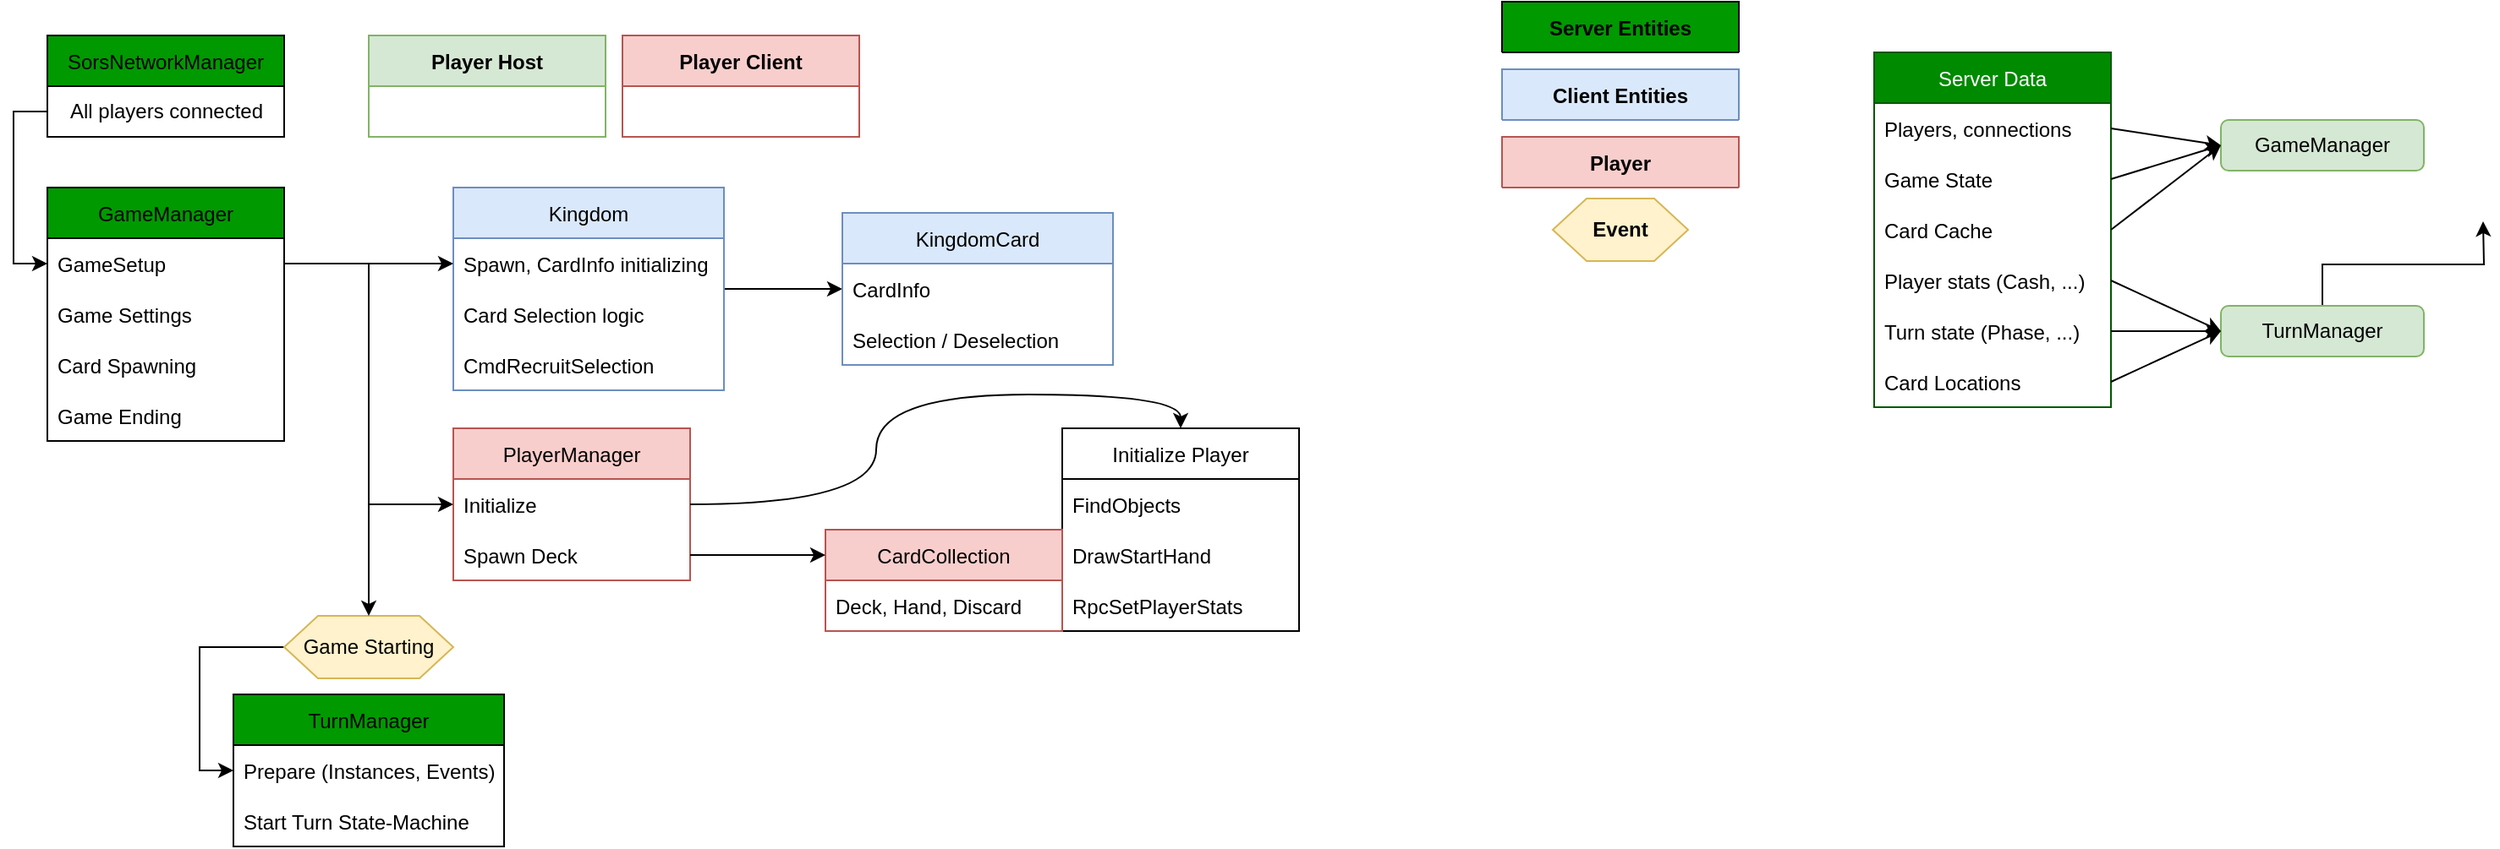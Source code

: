 <mxfile version="20.4.1" type="github" pages="5">
  <diagram name="Overview" id="e56a1550-8fbb-45ad-956c-1786394a9013">
    <mxGraphModel dx="1106" dy="621" grid="1" gridSize="10" guides="1" tooltips="1" connect="1" arrows="1" fold="1" page="1" pageScale="1" pageWidth="1100" pageHeight="850" background="none" math="0" shadow="0">
      <root>
        <mxCell id="0" />
        <mxCell id="1" parent="0" />
        <mxCell id="58iVRJR7mtL0bhPhVLgX-23" value="" style="group" parent="1" vertex="1" connectable="0">
          <mxGeometry x="920" y="30" width="140" height="110" as="geometry" />
        </mxCell>
        <mxCell id="C90KK72VCtRBAQaXPwwY-21" value="Server Entities" style="swimlane;fontStyle=1;childLayout=stackLayout;horizontal=1;startSize=30;horizontalStack=0;resizeParent=1;resizeParentMax=0;resizeLast=0;collapsible=1;marginBottom=0;fillColor=#009900;" parent="58iVRJR7mtL0bhPhVLgX-23" vertex="1">
          <mxGeometry width="140" height="30" as="geometry" />
        </mxCell>
        <mxCell id="C90KK72VCtRBAQaXPwwY-25" value="Player" style="swimlane;fontStyle=1;childLayout=stackLayout;horizontal=1;startSize=30;horizontalStack=0;resizeParent=1;resizeParentMax=0;resizeLast=0;collapsible=1;marginBottom=0;fillColor=#f8cecc;strokeColor=#b85450;" parent="58iVRJR7mtL0bhPhVLgX-23" vertex="1">
          <mxGeometry y="80" width="140" height="30" as="geometry" />
        </mxCell>
        <mxCell id="LB_I5nbtP3hotRsRZlri-6" value="Client Entities" style="swimlane;fontStyle=1;childLayout=stackLayout;horizontal=1;startSize=30;horizontalStack=0;resizeParent=1;resizeParentMax=0;resizeLast=0;collapsible=1;marginBottom=0;fillColor=#dae8fc;strokeColor=#6c8ebf;" parent="58iVRJR7mtL0bhPhVLgX-23" vertex="1">
          <mxGeometry y="40" width="140" height="30" as="geometry" />
        </mxCell>
        <mxCell id="ub6TdQImIJ_st5pN_1mr-3" value="Server Data" style="swimlane;fontStyle=0;childLayout=stackLayout;horizontal=1;startSize=30;horizontalStack=0;resizeParent=1;resizeParentMax=0;resizeLast=0;collapsible=1;marginBottom=0;fillColor=#008a00;fontColor=#ffffff;strokeColor=#005700;" parent="1" vertex="1">
          <mxGeometry x="1140" y="60" width="140" height="210" as="geometry" />
        </mxCell>
        <mxCell id="ub6TdQImIJ_st5pN_1mr-4" value="Players, connections" style="text;strokeColor=none;fillColor=none;align=left;verticalAlign=middle;spacingLeft=4;spacingRight=4;overflow=hidden;points=[[0,0.5],[1,0.5]];portConstraint=eastwest;rotatable=0;" parent="ub6TdQImIJ_st5pN_1mr-3" vertex="1">
          <mxGeometry y="30" width="140" height="30" as="geometry" />
        </mxCell>
        <mxCell id="ub6TdQImIJ_st5pN_1mr-7" value="Game State" style="text;strokeColor=none;fillColor=none;align=left;verticalAlign=middle;spacingLeft=4;spacingRight=4;overflow=hidden;points=[[0,0.5],[1,0.5]];portConstraint=eastwest;rotatable=0;" parent="ub6TdQImIJ_st5pN_1mr-3" vertex="1">
          <mxGeometry y="60" width="140" height="30" as="geometry" />
        </mxCell>
        <mxCell id="ub6TdQImIJ_st5pN_1mr-10" value="Card Cache" style="text;strokeColor=none;fillColor=none;align=left;verticalAlign=middle;spacingLeft=4;spacingRight=4;overflow=hidden;points=[[0,0.5],[1,0.5]];portConstraint=eastwest;rotatable=0;" parent="ub6TdQImIJ_st5pN_1mr-3" vertex="1">
          <mxGeometry y="90" width="140" height="30" as="geometry" />
        </mxCell>
        <mxCell id="ub6TdQImIJ_st5pN_1mr-8" value="Player stats (Cash, ...)" style="text;strokeColor=none;fillColor=none;align=left;verticalAlign=middle;spacingLeft=4;spacingRight=4;overflow=hidden;points=[[0,0.5],[1,0.5]];portConstraint=eastwest;rotatable=0;" parent="ub6TdQImIJ_st5pN_1mr-3" vertex="1">
          <mxGeometry y="120" width="140" height="30" as="geometry" />
        </mxCell>
        <mxCell id="ub6TdQImIJ_st5pN_1mr-9" value="Turn state (Phase, ...)" style="text;strokeColor=none;fillColor=none;align=left;verticalAlign=middle;spacingLeft=4;spacingRight=4;overflow=hidden;points=[[0,0.5],[1,0.5]];portConstraint=eastwest;rotatable=0;" parent="ub6TdQImIJ_st5pN_1mr-3" vertex="1">
          <mxGeometry y="150" width="140" height="30" as="geometry" />
        </mxCell>
        <mxCell id="ub6TdQImIJ_st5pN_1mr-5" value="Card Locations" style="text;strokeColor=none;fillColor=none;align=left;verticalAlign=middle;spacingLeft=4;spacingRight=4;overflow=hidden;points=[[0,0.5],[1,0.5]];portConstraint=eastwest;rotatable=0;" parent="ub6TdQImIJ_st5pN_1mr-3" vertex="1">
          <mxGeometry y="180" width="140" height="30" as="geometry" />
        </mxCell>
        <mxCell id="ub6TdQImIJ_st5pN_1mr-11" value="GameManager" style="rounded=1;whiteSpace=wrap;html=1;fillColor=#d5e8d4;strokeColor=#82b366;" parent="1" vertex="1">
          <mxGeometry x="1345" y="100" width="120" height="30" as="geometry" />
        </mxCell>
        <mxCell id="kdSAJhhV-AyTgdfB6zP1-1" style="edgeStyle=orthogonalEdgeStyle;rounded=0;orthogonalLoop=1;jettySize=auto;html=1;exitX=0.5;exitY=0;exitDx=0;exitDy=0;" parent="1" source="ub6TdQImIJ_st5pN_1mr-12" edge="1">
          <mxGeometry relative="1" as="geometry">
            <mxPoint x="1500" y="160" as="targetPoint" />
          </mxGeometry>
        </mxCell>
        <mxCell id="ub6TdQImIJ_st5pN_1mr-12" value="TurnManager" style="rounded=1;whiteSpace=wrap;html=1;fillColor=#d5e8d4;strokeColor=#82b366;" parent="1" vertex="1">
          <mxGeometry x="1345" y="210" width="120" height="30" as="geometry" />
        </mxCell>
        <mxCell id="ub6TdQImIJ_st5pN_1mr-13" style="rounded=0;orthogonalLoop=1;jettySize=auto;html=1;exitX=1;exitY=0.5;exitDx=0;exitDy=0;entryX=0;entryY=0.5;entryDx=0;entryDy=0;startArrow=none;startFill=0;" parent="1" source="ub6TdQImIJ_st5pN_1mr-8" target="ub6TdQImIJ_st5pN_1mr-12" edge="1">
          <mxGeometry relative="1" as="geometry" />
        </mxCell>
        <mxCell id="ub6TdQImIJ_st5pN_1mr-14" style="edgeStyle=none;rounded=0;orthogonalLoop=1;jettySize=auto;html=1;exitX=1;exitY=0.5;exitDx=0;exitDy=0;entryX=0;entryY=0.5;entryDx=0;entryDy=0;startArrow=none;startFill=0;" parent="1" source="ub6TdQImIJ_st5pN_1mr-9" target="ub6TdQImIJ_st5pN_1mr-12" edge="1">
          <mxGeometry relative="1" as="geometry" />
        </mxCell>
        <mxCell id="ub6TdQImIJ_st5pN_1mr-15" style="edgeStyle=none;rounded=0;orthogonalLoop=1;jettySize=auto;html=1;exitX=1;exitY=0.5;exitDx=0;exitDy=0;entryX=0;entryY=0.5;entryDx=0;entryDy=0;startArrow=none;startFill=0;" parent="1" source="ub6TdQImIJ_st5pN_1mr-4" target="ub6TdQImIJ_st5pN_1mr-11" edge="1">
          <mxGeometry relative="1" as="geometry" />
        </mxCell>
        <mxCell id="ub6TdQImIJ_st5pN_1mr-16" style="edgeStyle=none;rounded=0;orthogonalLoop=1;jettySize=auto;html=1;exitX=1;exitY=0.5;exitDx=0;exitDy=0;startArrow=none;startFill=0;entryX=0;entryY=0.5;entryDx=0;entryDy=0;" parent="1" source="ub6TdQImIJ_st5pN_1mr-7" target="ub6TdQImIJ_st5pN_1mr-11" edge="1">
          <mxGeometry relative="1" as="geometry">
            <mxPoint x="1325" y="135" as="targetPoint" />
            <Array as="points" />
          </mxGeometry>
        </mxCell>
        <mxCell id="ub6TdQImIJ_st5pN_1mr-17" style="edgeStyle=none;rounded=0;orthogonalLoop=1;jettySize=auto;html=1;exitX=1;exitY=0.5;exitDx=0;exitDy=0;entryX=0;entryY=0.5;entryDx=0;entryDy=0;startArrow=none;startFill=0;" parent="1" source="ub6TdQImIJ_st5pN_1mr-10" target="ub6TdQImIJ_st5pN_1mr-11" edge="1">
          <mxGeometry relative="1" as="geometry" />
        </mxCell>
        <mxCell id="ub6TdQImIJ_st5pN_1mr-18" style="edgeStyle=none;rounded=0;orthogonalLoop=1;jettySize=auto;html=1;exitX=1;exitY=0.5;exitDx=0;exitDy=0;entryX=0;entryY=0.5;entryDx=0;entryDy=0;startArrow=none;startFill=0;" parent="1" source="ub6TdQImIJ_st5pN_1mr-5" target="ub6TdQImIJ_st5pN_1mr-12" edge="1">
          <mxGeometry relative="1" as="geometry" />
        </mxCell>
        <mxCell id="C90KK72VCtRBAQaXPwwY-13" value="GameManager" style="swimlane;fontStyle=0;childLayout=stackLayout;horizontal=1;startSize=30;horizontalStack=0;resizeParent=1;resizeParentMax=0;resizeLast=0;collapsible=1;marginBottom=0;fillColor=#009900;" parent="1" vertex="1">
          <mxGeometry x="60" y="140" width="140" height="150" as="geometry" />
        </mxCell>
        <mxCell id="C90KK72VCtRBAQaXPwwY-14" value="GameSetup" style="text;strokeColor=none;fillColor=none;align=left;verticalAlign=middle;spacingLeft=4;spacingRight=4;overflow=hidden;points=[[0,0.5],[1,0.5]];portConstraint=eastwest;rotatable=0;" parent="C90KK72VCtRBAQaXPwwY-13" vertex="1">
          <mxGeometry y="30" width="140" height="30" as="geometry" />
        </mxCell>
        <mxCell id="Fus8UnhVo39WXX5jI0y_-33" value="Game Settings" style="text;strokeColor=none;fillColor=none;align=left;verticalAlign=middle;spacingLeft=4;spacingRight=4;overflow=hidden;points=[[0,0.5],[1,0.5]];portConstraint=eastwest;rotatable=0;" parent="C90KK72VCtRBAQaXPwwY-13" vertex="1">
          <mxGeometry y="60" width="140" height="30" as="geometry" />
        </mxCell>
        <mxCell id="Fus8UnhVo39WXX5jI0y_-34" value="Card Spawning" style="text;strokeColor=none;fillColor=none;align=left;verticalAlign=middle;spacingLeft=4;spacingRight=4;overflow=hidden;points=[[0,0.5],[1,0.5]];portConstraint=eastwest;rotatable=0;" parent="C90KK72VCtRBAQaXPwwY-13" vertex="1">
          <mxGeometry y="90" width="140" height="30" as="geometry" />
        </mxCell>
        <mxCell id="C90KK72VCtRBAQaXPwwY-15" value="Game Ending" style="text;strokeColor=none;fillColor=none;align=left;verticalAlign=middle;spacingLeft=4;spacingRight=4;overflow=hidden;points=[[0,0.5],[1,0.5]];portConstraint=eastwest;rotatable=0;" parent="C90KK72VCtRBAQaXPwwY-13" vertex="1">
          <mxGeometry y="120" width="140" height="30" as="geometry" />
        </mxCell>
        <mxCell id="C90KK72VCtRBAQaXPwwY-17" value="TurnManager" style="swimlane;fontStyle=0;childLayout=stackLayout;horizontal=1;startSize=30;horizontalStack=0;resizeParent=1;resizeParentMax=0;resizeLast=0;collapsible=1;marginBottom=0;fillColor=#009900;" parent="1" vertex="1">
          <mxGeometry x="170" y="440" width="160" height="90" as="geometry" />
        </mxCell>
        <mxCell id="C90KK72VCtRBAQaXPwwY-18" value="Prepare (Instances, Events)" style="text;strokeColor=none;fillColor=none;align=left;verticalAlign=middle;spacingLeft=4;spacingRight=4;overflow=hidden;points=[[0,0.5],[1,0.5]];portConstraint=eastwest;rotatable=0;" parent="C90KK72VCtRBAQaXPwwY-17" vertex="1">
          <mxGeometry y="30" width="160" height="30" as="geometry" />
        </mxCell>
        <mxCell id="C90KK72VCtRBAQaXPwwY-20" value="Start Turn State-Machine" style="text;strokeColor=none;fillColor=none;align=left;verticalAlign=middle;spacingLeft=4;spacingRight=4;overflow=hidden;points=[[0,0.5],[1,0.5]];portConstraint=eastwest;rotatable=0;" parent="C90KK72VCtRBAQaXPwwY-17" vertex="1">
          <mxGeometry y="60" width="160" height="30" as="geometry" />
        </mxCell>
        <mxCell id="Fus8UnhVo39WXX5jI0y_-12" value="" style="edgeStyle=orthogonalEdgeStyle;rounded=0;orthogonalLoop=1;jettySize=auto;html=1;" parent="1" source="LB_I5nbtP3hotRsRZlri-1" target="Fus8UnhVo39WXX5jI0y_-8" edge="1">
          <mxGeometry relative="1" as="geometry" />
        </mxCell>
        <mxCell id="LB_I5nbtP3hotRsRZlri-1" value="Kingdom" style="swimlane;fontStyle=0;childLayout=stackLayout;horizontal=1;startSize=30;horizontalStack=0;resizeParent=1;resizeParentMax=0;resizeLast=0;collapsible=1;marginBottom=0;fillColor=#dae8fc;strokeColor=#6c8ebf;" parent="1" vertex="1">
          <mxGeometry x="300" y="140" width="160" height="120" as="geometry" />
        </mxCell>
        <mxCell id="LB_I5nbtP3hotRsRZlri-2" value="Spawn, CardInfo initializing " style="text;strokeColor=none;fillColor=none;align=left;verticalAlign=middle;spacingLeft=4;spacingRight=4;overflow=hidden;points=[[0,0.5],[1,0.5]];portConstraint=eastwest;rotatable=0;" parent="LB_I5nbtP3hotRsRZlri-1" vertex="1">
          <mxGeometry y="30" width="160" height="30" as="geometry" />
        </mxCell>
        <mxCell id="LB_I5nbtP3hotRsRZlri-3" value="Card Selection logic" style="text;strokeColor=none;fillColor=none;align=left;verticalAlign=middle;spacingLeft=4;spacingRight=4;overflow=hidden;points=[[0,0.5],[1,0.5]];portConstraint=eastwest;rotatable=0;" parent="LB_I5nbtP3hotRsRZlri-1" vertex="1">
          <mxGeometry y="60" width="160" height="30" as="geometry" />
        </mxCell>
        <mxCell id="LB_I5nbtP3hotRsRZlri-4" value="CmdRecruitSelection" style="text;strokeColor=none;fillColor=none;align=left;verticalAlign=middle;spacingLeft=4;spacingRight=4;overflow=hidden;points=[[0,0.5],[1,0.5]];portConstraint=eastwest;rotatable=0;" parent="LB_I5nbtP3hotRsRZlri-1" vertex="1">
          <mxGeometry y="90" width="160" height="30" as="geometry" />
        </mxCell>
        <mxCell id="Fus8UnhVo39WXX5jI0y_-7" style="edgeStyle=orthogonalEdgeStyle;rounded=0;orthogonalLoop=1;jettySize=auto;html=1;exitX=0;exitY=0.75;exitDx=0;exitDy=0;entryX=0;entryY=0.5;entryDx=0;entryDy=0;" parent="1" source="LB_I5nbtP3hotRsRZlri-7" target="C90KK72VCtRBAQaXPwwY-14" edge="1">
          <mxGeometry relative="1" as="geometry" />
        </mxCell>
        <mxCell id="LB_I5nbtP3hotRsRZlri-7" value="SorsNetworkManager" style="swimlane;fontStyle=0;childLayout=stackLayout;horizontal=1;startSize=30;horizontalStack=0;resizeParent=1;resizeParentMax=0;resizeLast=0;collapsible=1;marginBottom=0;fillColor=#009900;" parent="1" vertex="1">
          <mxGeometry x="60" y="50" width="140" height="60" as="geometry" />
        </mxCell>
        <mxCell id="Fus8UnhVo39WXX5jI0y_-6" value="All players connected" style="text;html=1;align=center;verticalAlign=middle;resizable=0;points=[];autosize=1;strokeColor=none;fillColor=none;" parent="LB_I5nbtP3hotRsRZlri-7" vertex="1">
          <mxGeometry y="30" width="140" height="30" as="geometry" />
        </mxCell>
        <mxCell id="LB_I5nbtP3hotRsRZlri-20" style="edgeStyle=orthogonalEdgeStyle;rounded=0;orthogonalLoop=1;jettySize=auto;html=1;exitX=1;exitY=0.5;exitDx=0;exitDy=0;entryX=0;entryY=0.5;entryDx=0;entryDy=0;" parent="1" source="C90KK72VCtRBAQaXPwwY-14" target="LB_I5nbtP3hotRsRZlri-2" edge="1">
          <mxGeometry relative="1" as="geometry">
            <mxPoint x="550" y="115" as="targetPoint" />
          </mxGeometry>
        </mxCell>
        <mxCell id="LB_I5nbtP3hotRsRZlri-21" value="PlayerManager" style="swimlane;fontStyle=0;childLayout=stackLayout;horizontal=1;startSize=30;horizontalStack=0;resizeParent=1;resizeParentMax=0;resizeLast=0;collapsible=1;marginBottom=0;fillColor=#f8cecc;strokeColor=#b85450;" parent="1" vertex="1">
          <mxGeometry x="300" y="282.5" width="140" height="90" as="geometry" />
        </mxCell>
        <mxCell id="Fus8UnhVo39WXX5jI0y_-22" value="Initialize" style="text;strokeColor=none;fillColor=none;align=left;verticalAlign=middle;spacingLeft=4;spacingRight=4;overflow=hidden;points=[[0,0.5],[1,0.5]];portConstraint=eastwest;rotatable=0;" parent="LB_I5nbtP3hotRsRZlri-21" vertex="1">
          <mxGeometry y="30" width="140" height="30" as="geometry" />
        </mxCell>
        <mxCell id="Fus8UnhVo39WXX5jI0y_-25" value="Spawn Deck" style="text;strokeColor=none;fillColor=none;align=left;verticalAlign=middle;spacingLeft=4;spacingRight=4;overflow=hidden;points=[[0,0.5],[1,0.5]];portConstraint=eastwest;rotatable=0;" parent="LB_I5nbtP3hotRsRZlri-21" vertex="1">
          <mxGeometry y="60" width="140" height="30" as="geometry" />
        </mxCell>
        <mxCell id="Fus8UnhVo39WXX5jI0y_-4" value="Player Host" style="swimlane;fontStyle=1;childLayout=stackLayout;horizontal=1;startSize=30;horizontalStack=0;resizeParent=1;resizeParentMax=0;resizeLast=0;collapsible=1;marginBottom=0;fillColor=#d5e8d4;strokeColor=#82b366;" parent="1" vertex="1">
          <mxGeometry x="250" y="50" width="140" height="60" as="geometry" />
        </mxCell>
        <mxCell id="Fus8UnhVo39WXX5jI0y_-5" value="Player Client" style="swimlane;fontStyle=1;childLayout=stackLayout;horizontal=1;startSize=30;horizontalStack=0;resizeParent=1;resizeParentMax=0;resizeLast=0;collapsible=1;marginBottom=0;fillColor=#f8cecc;strokeColor=#b85450;" parent="1" vertex="1">
          <mxGeometry x="400" y="50" width="140" height="60" as="geometry" />
        </mxCell>
        <mxCell id="Fus8UnhVo39WXX5jI0y_-8" value="KingdomCard" style="swimlane;fontStyle=0;childLayout=stackLayout;horizontal=1;startSize=30;horizontalStack=0;resizeParent=1;resizeParentMax=0;resizeLast=0;collapsible=1;marginBottom=0;fillColor=#dae8fc;strokeColor=#6c8ebf;" parent="1" vertex="1">
          <mxGeometry x="530" y="155" width="160" height="90" as="geometry" />
        </mxCell>
        <mxCell id="Fus8UnhVo39WXX5jI0y_-9" value="CardInfo" style="text;strokeColor=none;fillColor=none;align=left;verticalAlign=middle;spacingLeft=4;spacingRight=4;overflow=hidden;points=[[0,0.5],[1,0.5]];portConstraint=eastwest;rotatable=0;" parent="Fus8UnhVo39WXX5jI0y_-8" vertex="1">
          <mxGeometry y="30" width="160" height="30" as="geometry" />
        </mxCell>
        <mxCell id="Fus8UnhVo39WXX5jI0y_-13" value="Selection / Deselection" style="text;strokeColor=none;fillColor=none;align=left;verticalAlign=middle;spacingLeft=4;spacingRight=4;overflow=hidden;points=[[0,0.5],[1,0.5]];portConstraint=eastwest;rotatable=0;" parent="Fus8UnhVo39WXX5jI0y_-8" vertex="1">
          <mxGeometry y="60" width="160" height="30" as="geometry" />
        </mxCell>
        <mxCell id="Fus8UnhVo39WXX5jI0y_-20" value="Initialize Player" style="swimlane;fontStyle=0;childLayout=stackLayout;horizontal=1;startSize=30;horizontalStack=0;resizeParent=1;resizeParentMax=0;resizeLast=0;collapsible=1;marginBottom=0;" parent="1" vertex="1">
          <mxGeometry x="660" y="282.5" width="140" height="120" as="geometry" />
        </mxCell>
        <mxCell id="LB_I5nbtP3hotRsRZlri-22" value="FindObjects" style="text;strokeColor=none;fillColor=none;align=left;verticalAlign=middle;spacingLeft=4;spacingRight=4;overflow=hidden;points=[[0,0.5],[1,0.5]];portConstraint=eastwest;rotatable=0;" parent="Fus8UnhVo39WXX5jI0y_-20" vertex="1">
          <mxGeometry y="30" width="140" height="30" as="geometry" />
        </mxCell>
        <mxCell id="LB_I5nbtP3hotRsRZlri-24" value="DrawStartHand" style="text;strokeColor=none;fillColor=none;align=left;verticalAlign=middle;spacingLeft=4;spacingRight=4;overflow=hidden;points=[[0,0.5],[1,0.5]];portConstraint=eastwest;rotatable=0;" parent="Fus8UnhVo39WXX5jI0y_-20" vertex="1">
          <mxGeometry y="60" width="140" height="30" as="geometry" />
        </mxCell>
        <mxCell id="LB_I5nbtP3hotRsRZlri-23" value="RpcSetPlayerStats" style="text;strokeColor=none;fillColor=none;align=left;verticalAlign=middle;spacingLeft=4;spacingRight=4;overflow=hidden;points=[[0,0.5],[1,0.5]];portConstraint=eastwest;rotatable=0;" parent="Fus8UnhVo39WXX5jI0y_-20" vertex="1">
          <mxGeometry y="90" width="140" height="30" as="geometry" />
        </mxCell>
        <mxCell id="Fus8UnhVo39WXX5jI0y_-23" style="edgeStyle=orthogonalEdgeStyle;rounded=0;orthogonalLoop=1;jettySize=auto;html=1;exitX=1;exitY=0.5;exitDx=0;exitDy=0;entryX=0;entryY=0.5;entryDx=0;entryDy=0;" parent="1" source="C90KK72VCtRBAQaXPwwY-14" target="Fus8UnhVo39WXX5jI0y_-22" edge="1">
          <mxGeometry relative="1" as="geometry" />
        </mxCell>
        <mxCell id="Fus8UnhVo39WXX5jI0y_-24" style="edgeStyle=orthogonalEdgeStyle;rounded=0;orthogonalLoop=1;jettySize=auto;html=1;exitX=1;exitY=0.5;exitDx=0;exitDy=0;entryX=0.5;entryY=0;entryDx=0;entryDy=0;elbow=vertical;curved=1;" parent="1" source="Fus8UnhVo39WXX5jI0y_-22" target="Fus8UnhVo39WXX5jI0y_-20" edge="1">
          <mxGeometry relative="1" as="geometry" />
        </mxCell>
        <mxCell id="Fus8UnhVo39WXX5jI0y_-28" value="CardCollection" style="swimlane;fontStyle=0;childLayout=stackLayout;horizontal=1;startSize=30;horizontalStack=0;resizeParent=1;resizeParentMax=0;resizeLast=0;collapsible=1;marginBottom=0;fillColor=#f8cecc;strokeColor=#b85450;" parent="1" vertex="1">
          <mxGeometry x="520" y="342.5" width="140" height="60" as="geometry" />
        </mxCell>
        <mxCell id="Fus8UnhVo39WXX5jI0y_-29" value="Deck, Hand, Discard" style="text;strokeColor=none;fillColor=none;align=left;verticalAlign=middle;spacingLeft=4;spacingRight=4;overflow=hidden;points=[[0,0.5],[1,0.5]];portConstraint=eastwest;rotatable=0;" parent="Fus8UnhVo39WXX5jI0y_-28" vertex="1">
          <mxGeometry y="30" width="140" height="30" as="geometry" />
        </mxCell>
        <mxCell id="Fus8UnhVo39WXX5jI0y_-32" style="edgeStyle=orthogonalEdgeStyle;curved=1;rounded=0;orthogonalLoop=1;jettySize=auto;html=1;exitX=1;exitY=0.5;exitDx=0;exitDy=0;entryX=0;entryY=0.25;entryDx=0;entryDy=0;elbow=vertical;" parent="1" source="Fus8UnhVo39WXX5jI0y_-25" target="Fus8UnhVo39WXX5jI0y_-28" edge="1">
          <mxGeometry relative="1" as="geometry" />
        </mxCell>
        <mxCell id="Fus8UnhVo39WXX5jI0y_-38" style="edgeStyle=orthogonalEdgeStyle;rounded=0;orthogonalLoop=1;jettySize=auto;html=1;exitX=0;exitY=0.5;exitDx=0;exitDy=0;entryX=0;entryY=0.5;entryDx=0;entryDy=0;elbow=vertical;" parent="1" source="Fus8UnhVo39WXX5jI0y_-35" target="C90KK72VCtRBAQaXPwwY-18" edge="1">
          <mxGeometry relative="1" as="geometry">
            <Array as="points">
              <mxPoint x="150" y="412" />
              <mxPoint x="150" y="485" />
            </Array>
          </mxGeometry>
        </mxCell>
        <mxCell id="Fus8UnhVo39WXX5jI0y_-35" value="Game Starting" style="shape=hexagon;perimeter=hexagonPerimeter2;whiteSpace=wrap;html=1;fixedSize=1;fillColor=#fff2cc;strokeColor=#d6b656;" parent="1" vertex="1">
          <mxGeometry x="200" y="393.5" width="100" height="37" as="geometry" />
        </mxCell>
        <mxCell id="Fus8UnhVo39WXX5jI0y_-36" value="&lt;b&gt;Event&lt;/b&gt;" style="shape=hexagon;perimeter=hexagonPerimeter2;whiteSpace=wrap;html=1;fixedSize=1;fillColor=#fff2cc;strokeColor=#d6b656;" parent="1" vertex="1">
          <mxGeometry x="950" y="146.5" width="80" height="37" as="geometry" />
        </mxCell>
        <mxCell id="Fus8UnhVo39WXX5jI0y_-37" style="edgeStyle=orthogonalEdgeStyle;rounded=0;orthogonalLoop=1;jettySize=auto;html=1;exitX=1;exitY=0.5;exitDx=0;exitDy=0;entryX=0.5;entryY=0;entryDx=0;entryDy=0;elbow=vertical;" parent="1" source="C90KK72VCtRBAQaXPwwY-14" target="Fus8UnhVo39WXX5jI0y_-35" edge="1">
          <mxGeometry relative="1" as="geometry">
            <Array as="points">
              <mxPoint x="250" y="185" />
            </Array>
          </mxGeometry>
        </mxCell>
      </root>
    </mxGraphModel>
  </diagram>
  <diagram id="BeQoN5BNRSyJdBuuKmHe" name="TurnManager SM">
    <mxGraphModel dx="556" dy="779" grid="1" gridSize="10" guides="1" tooltips="1" connect="1" arrows="1" fold="1" page="1" pageScale="1" pageWidth="827" pageHeight="1169" math="0" shadow="0">
      <root>
        <mxCell id="0" />
        <mxCell id="1" parent="0" />
        <mxCell id="vIFYrGIW03D9M_VSCfs5-1" value="TurnManager State-Machine" style="swimlane;fillColor=#008a00;fontColor=#ffffff;strokeColor=#005700;" parent="1" vertex="1">
          <mxGeometry x="1110" y="25" width="450" height="800" as="geometry" />
        </mxCell>
        <mxCell id="vIFYrGIW03D9M_VSCfs5-2" style="edgeStyle=orthogonalEdgeStyle;rounded=0;orthogonalLoop=1;jettySize=auto;html=1;exitX=0.5;exitY=1;exitDx=0;exitDy=0;entryX=0.5;entryY=0;entryDx=0;entryDy=0;" parent="vIFYrGIW03D9M_VSCfs5-1" source="vIFYrGIW03D9M_VSCfs5-3" target="vIFYrGIW03D9M_VSCfs5-8" edge="1">
          <mxGeometry relative="1" as="geometry" />
        </mxCell>
        <mxCell id="vIFYrGIW03D9M_VSCfs5-3" value="Prepare" style="shape=hexagon;perimeter=hexagonPerimeter2;whiteSpace=wrap;html=1;fixedSize=1;" parent="vIFYrGIW03D9M_VSCfs5-1" vertex="1">
          <mxGeometry x="120" y="70" width="110" height="40" as="geometry" />
        </mxCell>
        <mxCell id="vIFYrGIW03D9M_VSCfs5-4" style="edgeStyle=orthogonalEdgeStyle;rounded=0;orthogonalLoop=1;jettySize=auto;html=1;exitX=1;exitY=0.5;exitDx=0;exitDy=0;entryX=0;entryY=0.5;entryDx=0;entryDy=0;" parent="vIFYrGIW03D9M_VSCfs5-1" source="vIFYrGIW03D9M_VSCfs5-5" target="vIFYrGIW03D9M_VSCfs5-3" edge="1">
          <mxGeometry relative="1" as="geometry" />
        </mxCell>
        <mxCell id="vIFYrGIW03D9M_VSCfs5-5" value="" style="ellipse;whiteSpace=wrap;html=1;aspect=fixed;fillColor=#454545;" parent="vIFYrGIW03D9M_VSCfs5-1" vertex="1">
          <mxGeometry x="20" y="75" width="30" height="30" as="geometry" />
        </mxCell>
        <mxCell id="vIFYrGIW03D9M_VSCfs5-6" value="&lt;b&gt;OnGameStart&lt;/b&gt;" style="text;html=1;strokeColor=none;fillColor=none;align=center;verticalAlign=middle;whiteSpace=wrap;rounded=0;" parent="vIFYrGIW03D9M_VSCfs5-1" vertex="1">
          <mxGeometry x="60" y="50" width="60" height="30" as="geometry" />
        </mxCell>
        <mxCell id="vIFYrGIW03D9M_VSCfs5-7" style="edgeStyle=orthogonalEdgeStyle;rounded=0;orthogonalLoop=1;jettySize=auto;html=1;exitX=0.5;exitY=1;exitDx=0;exitDy=0;entryX=0.5;entryY=0;entryDx=0;entryDy=0;" parent="vIFYrGIW03D9M_VSCfs5-1" source="vIFYrGIW03D9M_VSCfs5-8" target="vIFYrGIW03D9M_VSCfs5-11" edge="1">
          <mxGeometry relative="1" as="geometry" />
        </mxCell>
        <mxCell id="vIFYrGIW03D9M_VSCfs5-8" value="PhaseSelection" style="shape=hexagon;perimeter=hexagonPerimeter2;whiteSpace=wrap;html=1;fixedSize=1;" parent="vIFYrGIW03D9M_VSCfs5-1" vertex="1">
          <mxGeometry x="120" y="130" width="110" height="40" as="geometry" />
        </mxCell>
        <mxCell id="vIFYrGIW03D9M_VSCfs5-9" style="edgeStyle=orthogonalEdgeStyle;rounded=0;orthogonalLoop=1;jettySize=auto;html=1;exitX=0;exitY=0.5;exitDx=0;exitDy=0;entryX=0;entryY=0.5;entryDx=0;entryDy=0;startArrow=none;" parent="vIFYrGIW03D9M_VSCfs5-1" source="vIFYrGIW03D9M_VSCfs5-13" target="vIFYrGIW03D9M_VSCfs5-8" edge="1">
          <mxGeometry relative="1" as="geometry" />
        </mxCell>
        <mxCell id="vIFYrGIW03D9M_VSCfs5-10" style="edgeStyle=orthogonalEdgeStyle;rounded=0;orthogonalLoop=1;jettySize=auto;html=1;exitX=0.5;exitY=1;exitDx=0;exitDy=0;entryX=0.5;entryY=0;entryDx=0;entryDy=0;" parent="vIFYrGIW03D9M_VSCfs5-1" source="vIFYrGIW03D9M_VSCfs5-11" target="vIFYrGIW03D9M_VSCfs5-16" edge="1">
          <mxGeometry relative="1" as="geometry" />
        </mxCell>
        <mxCell id="vIFYrGIW03D9M_VSCfs5-11" value="All" style="rhombus;whiteSpace=wrap;html=1;fillColor=#fff2cc;strokeColor=#d6b656;" parent="vIFYrGIW03D9M_VSCfs5-1" vertex="1">
          <mxGeometry x="150" y="190" width="50" height="40" as="geometry" />
        </mxCell>
        <mxCell id="vIFYrGIW03D9M_VSCfs5-12" value="&lt;b&gt;Player selected&lt;/b&gt;" style="text;html=1;strokeColor=none;fillColor=none;align=center;verticalAlign=middle;whiteSpace=wrap;rounded=0;" parent="vIFYrGIW03D9M_VSCfs5-1" vertex="1">
          <mxGeometry x="175" y="167" width="100" height="30" as="geometry" />
        </mxCell>
        <mxCell id="vIFYrGIW03D9M_VSCfs5-13" value="&lt;b&gt;F&lt;/b&gt;" style="text;html=1;strokeColor=none;fillColor=none;align=center;verticalAlign=middle;whiteSpace=wrap;rounded=0;" parent="vIFYrGIW03D9M_VSCfs5-1" vertex="1">
          <mxGeometry x="100" y="170" width="20" height="30" as="geometry" />
        </mxCell>
        <mxCell id="vIFYrGIW03D9M_VSCfs5-14" value="" style="edgeStyle=orthogonalEdgeStyle;rounded=0;orthogonalLoop=1;jettySize=auto;html=1;exitX=0;exitY=0.5;exitDx=0;exitDy=0;entryX=0;entryY=0.5;entryDx=0;entryDy=0;endArrow=none;" parent="vIFYrGIW03D9M_VSCfs5-1" source="vIFYrGIW03D9M_VSCfs5-11" target="vIFYrGIW03D9M_VSCfs5-13" edge="1">
          <mxGeometry relative="1" as="geometry">
            <mxPoint x="1380" y="1050" as="sourcePoint" />
            <mxPoint x="1350" y="990" as="targetPoint" />
            <Array as="points">
              <mxPoint x="80" y="210" />
              <mxPoint x="80" y="185" />
            </Array>
          </mxGeometry>
        </mxCell>
        <mxCell id="vIFYrGIW03D9M_VSCfs5-15" style="edgeStyle=orthogonalEdgeStyle;rounded=0;orthogonalLoop=1;jettySize=auto;html=1;exitX=0.5;exitY=1;exitDx=0;exitDy=0;entryX=0.5;entryY=0;entryDx=0;entryDy=0;" parent="vIFYrGIW03D9M_VSCfs5-1" source="vIFYrGIW03D9M_VSCfs5-16" target="vIFYrGIW03D9M_VSCfs5-27" edge="1">
          <mxGeometry relative="1" as="geometry" />
        </mxCell>
        <mxCell id="vIFYrGIW03D9M_VSCfs5-16" value="NextPhase" style="shape=hexagon;perimeter=hexagonPerimeter2;whiteSpace=wrap;html=1;fixedSize=1;" parent="vIFYrGIW03D9M_VSCfs5-1" vertex="1">
          <mxGeometry x="120" y="270" width="110" height="40" as="geometry" />
        </mxCell>
        <mxCell id="vIFYrGIW03D9M_VSCfs5-17" value="&lt;b&gt;T&lt;/b&gt;" style="text;html=1;strokeColor=none;fillColor=none;align=center;verticalAlign=middle;whiteSpace=wrap;rounded=0;" parent="vIFYrGIW03D9M_VSCfs5-1" vertex="1">
          <mxGeometry x="175" y="230" width="20" height="30" as="geometry" />
        </mxCell>
        <mxCell id="vIFYrGIW03D9M_VSCfs5-18" style="edgeStyle=orthogonalEdgeStyle;rounded=0;orthogonalLoop=1;jettySize=auto;html=1;exitX=0;exitY=0.5;exitDx=0;exitDy=0;entryX=1;entryY=0.5;entryDx=0;entryDy=0;" parent="vIFYrGIW03D9M_VSCfs5-1" source="vIFYrGIW03D9M_VSCfs5-19" target="vIFYrGIW03D9M_VSCfs5-29" edge="1">
          <mxGeometry relative="1" as="geometry" />
        </mxCell>
        <mxCell id="vIFYrGIW03D9M_VSCfs5-19" value="Draw I" style="shape=hexagon;perimeter=hexagonPerimeter2;whiteSpace=wrap;html=1;fixedSize=1;" parent="vIFYrGIW03D9M_VSCfs5-1" vertex="1">
          <mxGeometry x="120" y="390" width="110" height="40" as="geometry" />
        </mxCell>
        <mxCell id="vIFYrGIW03D9M_VSCfs5-20" style="edgeStyle=orthogonalEdgeStyle;rounded=0;orthogonalLoop=1;jettySize=auto;html=1;exitX=0.5;exitY=1;exitDx=0;exitDy=0;entryX=1;entryY=0.5;entryDx=0;entryDy=0;" parent="vIFYrGIW03D9M_VSCfs5-1" source="vIFYrGIW03D9M_VSCfs5-27" target="vIFYrGIW03D9M_VSCfs5-19" edge="1">
          <mxGeometry relative="1" as="geometry">
            <mxPoint x="250" y="400.0" as="sourcePoint" />
            <Array as="points">
              <mxPoint x="175" y="380" />
              <mxPoint x="250" y="380" />
              <mxPoint x="250" y="410" />
            </Array>
          </mxGeometry>
        </mxCell>
        <mxCell id="vIFYrGIW03D9M_VSCfs5-21" style="edgeStyle=orthogonalEdgeStyle;rounded=0;orthogonalLoop=1;jettySize=auto;html=1;exitX=0;exitY=0.5;exitDx=0;exitDy=0;entryX=1;entryY=0.5;entryDx=0;entryDy=0;" parent="vIFYrGIW03D9M_VSCfs5-1" target="vIFYrGIW03D9M_VSCfs5-30" edge="1">
          <mxGeometry relative="1" as="geometry">
            <Array as="points">
              <mxPoint x="250" y="470" />
            </Array>
            <mxPoint x="250" y="400.0" as="sourcePoint" />
          </mxGeometry>
        </mxCell>
        <mxCell id="vIFYrGIW03D9M_VSCfs5-22" style="edgeStyle=orthogonalEdgeStyle;rounded=0;orthogonalLoop=1;jettySize=auto;html=1;exitX=0;exitY=0.5;exitDx=0;exitDy=0;entryX=1;entryY=0.5;entryDx=0;entryDy=0;" parent="vIFYrGIW03D9M_VSCfs5-1" target="vIFYrGIW03D9M_VSCfs5-31" edge="1">
          <mxGeometry relative="1" as="geometry">
            <Array as="points">
              <mxPoint x="250" y="530" />
            </Array>
            <mxPoint x="250" y="400.0" as="sourcePoint" />
          </mxGeometry>
        </mxCell>
        <mxCell id="vIFYrGIW03D9M_VSCfs5-23" style="edgeStyle=orthogonalEdgeStyle;rounded=0;orthogonalLoop=1;jettySize=auto;html=1;exitX=0;exitY=0.5;exitDx=0;exitDy=0;entryX=1;entryY=0.5;entryDx=0;entryDy=0;" parent="vIFYrGIW03D9M_VSCfs5-1" target="vIFYrGIW03D9M_VSCfs5-33" edge="1">
          <mxGeometry relative="1" as="geometry">
            <Array as="points">
              <mxPoint x="250" y="590" />
            </Array>
            <mxPoint x="250" y="400.0" as="sourcePoint" />
          </mxGeometry>
        </mxCell>
        <mxCell id="vIFYrGIW03D9M_VSCfs5-24" style="edgeStyle=orthogonalEdgeStyle;rounded=0;orthogonalLoop=1;jettySize=auto;html=1;exitX=0;exitY=0.5;exitDx=0;exitDy=0;entryX=1;entryY=0.5;entryDx=0;entryDy=0;" parent="vIFYrGIW03D9M_VSCfs5-1" target="vIFYrGIW03D9M_VSCfs5-34" edge="1">
          <mxGeometry relative="1" as="geometry">
            <mxPoint x="250" y="400.0" as="sourcePoint" />
            <Array as="points">
              <mxPoint x="250" y="650" />
            </Array>
          </mxGeometry>
        </mxCell>
        <mxCell id="vIFYrGIW03D9M_VSCfs5-25" style="edgeStyle=orthogonalEdgeStyle;rounded=0;orthogonalLoop=1;jettySize=auto;html=1;exitX=0;exitY=0.5;exitDx=0;exitDy=0;entryX=1;entryY=0.5;entryDx=0;entryDy=0;" parent="vIFYrGIW03D9M_VSCfs5-1" target="vIFYrGIW03D9M_VSCfs5-36" edge="1">
          <mxGeometry relative="1" as="geometry">
            <mxPoint x="250" y="400.0" as="sourcePoint" />
            <Array as="points">
              <mxPoint x="250" y="710" />
            </Array>
          </mxGeometry>
        </mxCell>
        <mxCell id="vIFYrGIW03D9M_VSCfs5-26" style="edgeStyle=orthogonalEdgeStyle;rounded=0;orthogonalLoop=1;jettySize=auto;html=1;exitX=0;exitY=0.5;exitDx=0;exitDy=0;entryX=1;entryY=0.5;entryDx=0;entryDy=0;" parent="vIFYrGIW03D9M_VSCfs5-1" target="vIFYrGIW03D9M_VSCfs5-37" edge="1">
          <mxGeometry relative="1" as="geometry">
            <mxPoint x="250" y="400.0" as="sourcePoint" />
            <Array as="points">
              <mxPoint x="250" y="770" />
            </Array>
          </mxGeometry>
        </mxCell>
        <mxCell id="vIFYrGIW03D9M_VSCfs5-27" value="Phase left" style="rhombus;whiteSpace=wrap;html=1;fillColor=#fff2cc;strokeColor=#d6b656;" parent="vIFYrGIW03D9M_VSCfs5-1" vertex="1">
          <mxGeometry x="130" y="330" width="90" height="40" as="geometry" />
        </mxCell>
        <mxCell id="vIFYrGIW03D9M_VSCfs5-28" value="&lt;b&gt;T&lt;/b&gt;" style="text;html=1;strokeColor=none;fillColor=none;align=center;verticalAlign=middle;whiteSpace=wrap;rounded=0;" parent="vIFYrGIW03D9M_VSCfs5-1" vertex="1">
          <mxGeometry x="150" y="360" width="20" height="30" as="geometry" />
        </mxCell>
        <mxCell id="vIFYrGIW03D9M_VSCfs5-29" value="Discard" style="shape=hexagon;perimeter=hexagonPerimeter2;whiteSpace=wrap;html=1;fixedSize=1;" parent="vIFYrGIW03D9M_VSCfs5-1" vertex="1">
          <mxGeometry x="30" y="390" width="70" height="40" as="geometry" />
        </mxCell>
        <mxCell id="vIFYrGIW03D9M_VSCfs5-30" value="Develop" style="shape=hexagon;perimeter=hexagonPerimeter2;whiteSpace=wrap;html=1;fixedSize=1;" parent="vIFYrGIW03D9M_VSCfs5-1" vertex="1">
          <mxGeometry x="120" y="450" width="110" height="40" as="geometry" />
        </mxCell>
        <mxCell id="vIFYrGIW03D9M_VSCfs5-50" style="edgeStyle=orthogonalEdgeStyle;rounded=0;orthogonalLoop=1;jettySize=auto;html=1;exitX=0;exitY=0.5;exitDx=0;exitDy=0;entryX=1;entryY=0.5;entryDx=0;entryDy=0;" parent="vIFYrGIW03D9M_VSCfs5-1" source="vIFYrGIW03D9M_VSCfs5-31" target="vIFYrGIW03D9M_VSCfs5-49" edge="1">
          <mxGeometry relative="1" as="geometry" />
        </mxCell>
        <mxCell id="vIFYrGIW03D9M_VSCfs5-31" value="Deploy" style="shape=hexagon;perimeter=hexagonPerimeter2;whiteSpace=wrap;html=1;fixedSize=1;" parent="vIFYrGIW03D9M_VSCfs5-1" vertex="1">
          <mxGeometry x="120" y="510" width="110" height="40" as="geometry" />
        </mxCell>
        <mxCell id="vIFYrGIW03D9M_VSCfs5-32" style="edgeStyle=orthogonalEdgeStyle;rounded=0;orthogonalLoop=1;jettySize=auto;html=1;exitX=1;exitY=0.75;exitDx=0;exitDy=0;entryX=1;entryY=0.5;entryDx=0;entryDy=0;startArrow=classic;startFill=1;dashed=1;" parent="vIFYrGIW03D9M_VSCfs5-1" source="vIFYrGIW03D9M_VSCfs5-33" target="vIFYrGIW03D9M_VSCfs5-48" edge="1">
          <mxGeometry relative="1" as="geometry" />
        </mxCell>
        <mxCell id="vIFYrGIW03D9M_VSCfs5-33" value="Combat" style="shape=hexagon;perimeter=hexagonPerimeter2;whiteSpace=wrap;html=1;fixedSize=1;" parent="vIFYrGIW03D9M_VSCfs5-1" vertex="1">
          <mxGeometry x="120" y="570" width="110" height="40" as="geometry" />
        </mxCell>
        <mxCell id="vIFYrGIW03D9M_VSCfs5-53" style="edgeStyle=orthogonalEdgeStyle;rounded=0;orthogonalLoop=1;jettySize=auto;html=1;exitX=0;exitY=0.5;exitDx=0;exitDy=0;entryX=1;entryY=0.5;entryDx=0;entryDy=0;" parent="vIFYrGIW03D9M_VSCfs5-1" source="vIFYrGIW03D9M_VSCfs5-34" target="vIFYrGIW03D9M_VSCfs5-52" edge="1">
          <mxGeometry relative="1" as="geometry" />
        </mxCell>
        <mxCell id="vIFYrGIW03D9M_VSCfs5-34" value="Draw II" style="shape=hexagon;perimeter=hexagonPerimeter2;whiteSpace=wrap;html=1;fixedSize=1;" parent="vIFYrGIW03D9M_VSCfs5-1" vertex="1">
          <mxGeometry x="120" y="630" width="110" height="40" as="geometry" />
        </mxCell>
        <mxCell id="vIFYrGIW03D9M_VSCfs5-35" style="edgeStyle=orthogonalEdgeStyle;rounded=0;orthogonalLoop=1;jettySize=auto;html=1;exitX=0;exitY=0.5;exitDx=0;exitDy=0;entryX=1;entryY=0.5;entryDx=0;entryDy=0;" parent="vIFYrGIW03D9M_VSCfs5-1" source="vIFYrGIW03D9M_VSCfs5-36" target="vIFYrGIW03D9M_VSCfs5-39" edge="1">
          <mxGeometry relative="1" as="geometry" />
        </mxCell>
        <mxCell id="vIFYrGIW03D9M_VSCfs5-36" value="Recruit" style="shape=hexagon;perimeter=hexagonPerimeter2;whiteSpace=wrap;html=1;fixedSize=1;" parent="vIFYrGIW03D9M_VSCfs5-1" vertex="1">
          <mxGeometry x="120" y="690" width="110" height="40" as="geometry" />
        </mxCell>
        <mxCell id="vIFYrGIW03D9M_VSCfs5-37" value="Prevail" style="shape=hexagon;perimeter=hexagonPerimeter2;whiteSpace=wrap;html=1;fixedSize=1;" parent="vIFYrGIW03D9M_VSCfs5-1" vertex="1">
          <mxGeometry x="120" y="750" width="110" height="40" as="geometry" />
        </mxCell>
        <mxCell id="vIFYrGIW03D9M_VSCfs5-38" style="edgeStyle=orthogonalEdgeStyle;rounded=0;orthogonalLoop=1;jettySize=auto;html=1;exitX=0;exitY=0.5;exitDx=0;exitDy=0;entryX=0;entryY=0.5;entryDx=0;entryDy=0;" parent="vIFYrGIW03D9M_VSCfs5-1" source="vIFYrGIW03D9M_VSCfs5-39" target="vIFYrGIW03D9M_VSCfs5-16" edge="1">
          <mxGeometry relative="1" as="geometry" />
        </mxCell>
        <mxCell id="vIFYrGIW03D9M_VSCfs5-39" value="Spawn" style="shape=hexagon;perimeter=hexagonPerimeter2;whiteSpace=wrap;html=1;fixedSize=1;" parent="vIFYrGIW03D9M_VSCfs5-1" vertex="1">
          <mxGeometry x="30" y="690" width="70" height="40" as="geometry" />
        </mxCell>
        <mxCell id="vIFYrGIW03D9M_VSCfs5-40" style="edgeStyle=orthogonalEdgeStyle;rounded=0;orthogonalLoop=1;jettySize=auto;html=1;exitX=0;exitY=0.5;exitDx=0;exitDy=0;entryX=0;entryY=0.5;entryDx=0;entryDy=0;" parent="vIFYrGIW03D9M_VSCfs5-1" source="vIFYrGIW03D9M_VSCfs5-29" target="vIFYrGIW03D9M_VSCfs5-16" edge="1">
          <mxGeometry relative="1" as="geometry">
            <mxPoint x="70" y="350" as="targetPoint" />
          </mxGeometry>
        </mxCell>
        <mxCell id="vIFYrGIW03D9M_VSCfs5-41" style="edgeStyle=orthogonalEdgeStyle;rounded=0;orthogonalLoop=1;jettySize=auto;html=1;exitX=0.5;exitY=0;exitDx=0;exitDy=0;entryX=0.5;entryY=1;entryDx=0;entryDy=0;" parent="vIFYrGIW03D9M_VSCfs5-1" source="vIFYrGIW03D9M_VSCfs5-42" edge="1">
          <mxGeometry relative="1" as="geometry">
            <mxPoint x="355" y="170" as="targetPoint" />
          </mxGeometry>
        </mxCell>
        <mxCell id="vIFYrGIW03D9M_VSCfs5-42" value="Clean Up" style="shape=hexagon;perimeter=hexagonPerimeter2;whiteSpace=wrap;html=1;fixedSize=1;" parent="vIFYrGIW03D9M_VSCfs5-1" vertex="1">
          <mxGeometry x="300" y="330" width="110" height="40" as="geometry" />
        </mxCell>
        <mxCell id="vIFYrGIW03D9M_VSCfs5-43" style="edgeStyle=orthogonalEdgeStyle;rounded=0;orthogonalLoop=1;jettySize=auto;html=1;exitX=1;exitY=0.5;exitDx=0;exitDy=0;entryX=0;entryY=0.5;entryDx=0;entryDy=0;" parent="vIFYrGIW03D9M_VSCfs5-1" source="vIFYrGIW03D9M_VSCfs5-27" target="vIFYrGIW03D9M_VSCfs5-42" edge="1">
          <mxGeometry relative="1" as="geometry">
            <mxPoint x="300" y="350.174" as="targetPoint" />
          </mxGeometry>
        </mxCell>
        <mxCell id="vIFYrGIW03D9M_VSCfs5-44" style="edgeStyle=orthogonalEdgeStyle;rounded=0;orthogonalLoop=1;jettySize=auto;html=1;exitX=0;exitY=0.5;exitDx=0;exitDy=0;entryX=1;entryY=0.5;entryDx=0;entryDy=0;" parent="vIFYrGIW03D9M_VSCfs5-1" source="vIFYrGIW03D9M_VSCfs5-48" target="vIFYrGIW03D9M_VSCfs5-8" edge="1">
          <mxGeometry relative="1" as="geometry">
            <mxPoint x="300" y="150" as="sourcePoint" />
          </mxGeometry>
        </mxCell>
        <mxCell id="vIFYrGIW03D9M_VSCfs5-45" style="edgeStyle=orthogonalEdgeStyle;rounded=0;orthogonalLoop=1;jettySize=auto;html=1;exitX=0.5;exitY=0;exitDx=0;exitDy=0;entryX=0.5;entryY=1;entryDx=0;entryDy=0;" parent="vIFYrGIW03D9M_VSCfs5-1" target="vIFYrGIW03D9M_VSCfs5-46" edge="1">
          <mxGeometry relative="1" as="geometry">
            <mxPoint x="355" y="130" as="sourcePoint" />
          </mxGeometry>
        </mxCell>
        <mxCell id="vIFYrGIW03D9M_VSCfs5-46" value="" style="ellipse;whiteSpace=wrap;html=1;aspect=fixed;fillColor=#e1d5e7;strokeColor=#9673a6;" parent="vIFYrGIW03D9M_VSCfs5-1" vertex="1">
          <mxGeometry x="340" y="75" width="30" height="30" as="geometry" />
        </mxCell>
        <mxCell id="vIFYrGIW03D9M_VSCfs5-47" value="&lt;b&gt;F&lt;/b&gt;" style="text;html=1;strokeColor=none;fillColor=none;align=center;verticalAlign=middle;whiteSpace=wrap;rounded=0;" parent="vIFYrGIW03D9M_VSCfs5-1" vertex="1">
          <mxGeometry x="250" y="325" width="20" height="30" as="geometry" />
        </mxCell>
        <mxCell id="vIFYrGIW03D9M_VSCfs5-48" value="Victory" style="rhombus;whiteSpace=wrap;html=1;fillColor=#fff2cc;strokeColor=#d6b656;" parent="vIFYrGIW03D9M_VSCfs5-1" vertex="1">
          <mxGeometry x="310" y="130" width="90" height="40" as="geometry" />
        </mxCell>
        <mxCell id="vIFYrGIW03D9M_VSCfs5-51" style="edgeStyle=orthogonalEdgeStyle;rounded=0;orthogonalLoop=1;jettySize=auto;html=1;exitX=0;exitY=0.5;exitDx=0;exitDy=0;entryX=0;entryY=0.5;entryDx=0;entryDy=0;" parent="vIFYrGIW03D9M_VSCfs5-1" source="vIFYrGIW03D9M_VSCfs5-49" target="vIFYrGIW03D9M_VSCfs5-16" edge="1">
          <mxGeometry relative="1" as="geometry" />
        </mxCell>
        <mxCell id="vIFYrGIW03D9M_VSCfs5-49" value="Play" style="shape=hexagon;perimeter=hexagonPerimeter2;whiteSpace=wrap;html=1;fixedSize=1;" parent="vIFYrGIW03D9M_VSCfs5-1" vertex="1">
          <mxGeometry x="30" y="510" width="70" height="40" as="geometry" />
        </mxCell>
        <mxCell id="vIFYrGIW03D9M_VSCfs5-54" style="edgeStyle=orthogonalEdgeStyle;rounded=0;orthogonalLoop=1;jettySize=auto;html=1;exitX=0;exitY=0.5;exitDx=0;exitDy=0;entryX=0;entryY=0.5;entryDx=0;entryDy=0;" parent="vIFYrGIW03D9M_VSCfs5-1" source="vIFYrGIW03D9M_VSCfs5-52" target="vIFYrGIW03D9M_VSCfs5-16" edge="1">
          <mxGeometry relative="1" as="geometry" />
        </mxCell>
        <mxCell id="vIFYrGIW03D9M_VSCfs5-52" value="Discard" style="shape=hexagon;perimeter=hexagonPerimeter2;whiteSpace=wrap;html=1;fixedSize=1;" parent="vIFYrGIW03D9M_VSCfs5-1" vertex="1">
          <mxGeometry x="30" y="630" width="70" height="40" as="geometry" />
        </mxCell>
        <mxCell id="onAnoZtf6l095q0Jjku_-1" value="&lt;b&gt;OnGameEnd&lt;/b&gt;" style="text;html=1;strokeColor=none;fillColor=none;align=center;verticalAlign=middle;whiteSpace=wrap;rounded=0;" parent="vIFYrGIW03D9M_VSCfs5-1" vertex="1">
          <mxGeometry x="330" y="50" width="60" height="30" as="geometry" />
        </mxCell>
        <mxCell id="onAnoZtf6l095q0Jjku_-8" style="edgeStyle=orthogonalEdgeStyle;rounded=0;orthogonalLoop=1;jettySize=auto;html=1;exitX=1;exitY=0.5;exitDx=0;exitDy=0;entryX=0;entryY=0.25;entryDx=0;entryDy=0;dashed=1;dashPattern=1 1;elbow=vertical;" parent="1" source="onAnoZtf6l095q0Jjku_-2" target="onAnoZtf6l095q0Jjku_-4" edge="1">
          <mxGeometry relative="1" as="geometry" />
        </mxCell>
        <mxCell id="onAnoZtf6l095q0Jjku_-2" value="&lt;b&gt;OnPhaseChanged&lt;/b&gt;" style="shape=hexagon;perimeter=hexagonPerimeter2;whiteSpace=wrap;html=1;fixedSize=1;fillColor=#FFCCE6;strokeColor=#ae4132;" parent="1" vertex="1">
          <mxGeometry x="1590" y="300" width="140" height="30" as="geometry" />
        </mxCell>
        <mxCell id="onAnoZtf6l095q0Jjku_-3" style="edgeStyle=orthogonalEdgeStyle;rounded=0;orthogonalLoop=1;jettySize=auto;html=1;exitX=1;exitY=0.5;exitDx=0;exitDy=0;entryX=0;entryY=0.5;entryDx=0;entryDy=0;elbow=vertical;dashed=1;dashPattern=1 1;" parent="1" source="vIFYrGIW03D9M_VSCfs5-16" target="onAnoZtf6l095q0Jjku_-2" edge="1">
          <mxGeometry relative="1" as="geometry" />
        </mxCell>
        <mxCell id="onAnoZtf6l095q0Jjku_-4" value="PlayerInterfaceManager" style="swimlane;fontStyle=0;childLayout=stackLayout;horizontal=1;startSize=30;horizontalStack=0;resizeParent=1;resizeParentMax=0;resizeLast=0;collapsible=1;marginBottom=0;fillColor=#dae8fc;strokeColor=#6c8ebf;" parent="1" vertex="1">
          <mxGeometry x="1760" y="300" width="140" height="60" as="geometry" />
        </mxCell>
        <mxCell id="onAnoZtf6l095q0Jjku_-5" value="PhaseVisualsUI" style="text;strokeColor=none;fillColor=none;align=left;verticalAlign=middle;spacingLeft=4;spacingRight=4;overflow=hidden;points=[[0,0.5],[1,0.5]];portConstraint=eastwest;rotatable=0;" parent="onAnoZtf6l095q0Jjku_-4" vertex="1">
          <mxGeometry y="30" width="140" height="30" as="geometry" />
        </mxCell>
        <mxCell id="onAnoZtf6l095q0Jjku_-9" value="Idle" style="shape=hexagon;perimeter=hexagonPerimeter2;whiteSpace=wrap;html=1;fixedSize=1;" parent="1" vertex="1">
          <mxGeometry x="1700" y="480" width="130" height="35" as="geometry" />
        </mxCell>
        <mxCell id="onAnoZtf6l095q0Jjku_-23" style="edgeStyle=orthogonalEdgeStyle;rounded=0;orthogonalLoop=1;jettySize=auto;html=1;exitX=1;exitY=0.5;exitDx=0;exitDy=0;entryX=0;entryY=0.5;entryDx=0;entryDy=0;fontColor=#000000;elbow=vertical;" parent="1" source="onAnoZtf6l095q0Jjku_-10" target="onAnoZtf6l095q0Jjku_-20" edge="1">
          <mxGeometry relative="1" as="geometry" />
        </mxCell>
        <mxCell id="onAnoZtf6l095q0Jjku_-10" value="Blockers" style="shape=hexagon;perimeter=hexagonPerimeter2;whiteSpace=wrap;html=1;fixedSize=1;" parent="1" vertex="1">
          <mxGeometry x="1700" y="580" width="130" height="35" as="geometry" />
        </mxCell>
        <mxCell id="onAnoZtf6l095q0Jjku_-22" style="edgeStyle=orthogonalEdgeStyle;rounded=0;orthogonalLoop=1;jettySize=auto;html=1;exitX=1;exitY=0.5;exitDx=0;exitDy=0;entryX=0;entryY=0.5;entryDx=0;entryDy=0;fontColor=#000000;elbow=vertical;" parent="1" source="onAnoZtf6l095q0Jjku_-11" target="onAnoZtf6l095q0Jjku_-19" edge="1">
          <mxGeometry relative="1" as="geometry" />
        </mxCell>
        <mxCell id="onAnoZtf6l095q0Jjku_-11" value="Attackers" style="shape=hexagon;perimeter=hexagonPerimeter2;whiteSpace=wrap;html=1;fixedSize=1;" parent="1" vertex="1">
          <mxGeometry x="1700" y="530" width="130" height="35" as="geometry" />
        </mxCell>
        <mxCell id="onAnoZtf6l095q0Jjku_-12" value="Damage" style="shape=hexagon;perimeter=hexagonPerimeter2;whiteSpace=wrap;html=1;fixedSize=1;" parent="1" vertex="1">
          <mxGeometry x="1700" y="630" width="130" height="35" as="geometry" />
        </mxCell>
        <mxCell id="onAnoZtf6l095q0Jjku_-13" value="CleanUp" style="shape=hexagon;perimeter=hexagonPerimeter2;whiteSpace=wrap;html=1;fixedSize=1;" parent="1" vertex="1">
          <mxGeometry x="1700" y="680" width="130" height="35" as="geometry" />
        </mxCell>
        <mxCell id="onAnoZtf6l095q0Jjku_-15" style="edgeStyle=orthogonalEdgeStyle;rounded=0;orthogonalLoop=1;jettySize=auto;html=1;exitX=0.5;exitY=1;exitDx=0;exitDy=0;entryX=0.5;entryY=0;entryDx=0;entryDy=0;elbow=vertical;" parent="1" source="onAnoZtf6l095q0Jjku_-14" target="onAnoZtf6l095q0Jjku_-9" edge="1">
          <mxGeometry relative="1" as="geometry" />
        </mxCell>
        <mxCell id="9kePCbwJuCXJbYX2g8Kt-6" style="edgeStyle=orthogonalEdgeStyle;rounded=0;orthogonalLoop=1;jettySize=auto;html=1;exitX=0;exitY=0.5;exitDx=0;exitDy=0;entryX=0.5;entryY=1;entryDx=0;entryDy=0;dashed=1;dashPattern=1 1;" edge="1" parent="1" source="onAnoZtf6l095q0Jjku_-14" target="9kePCbwJuCXJbYX2g8Kt-2">
          <mxGeometry relative="1" as="geometry" />
        </mxCell>
        <mxCell id="onAnoZtf6l095q0Jjku_-14" value="" style="ellipse;whiteSpace=wrap;html=1;aspect=fixed;fillColor=#454545;" parent="1" vertex="1">
          <mxGeometry x="1750" y="420" width="30" height="30" as="geometry" />
        </mxCell>
        <mxCell id="onAnoZtf6l095q0Jjku_-16" style="edgeStyle=orthogonalEdgeStyle;rounded=0;orthogonalLoop=1;jettySize=auto;html=1;exitX=0.5;exitY=1;exitDx=0;exitDy=0;entryX=0;entryY=0.5;entryDx=0;entryDy=0;elbow=vertical;" parent="1" source="vIFYrGIW03D9M_VSCfs5-33" target="onAnoZtf6l095q0Jjku_-11" edge="1">
          <mxGeometry relative="1" as="geometry">
            <Array as="points">
              <mxPoint x="1285" y="640" />
              <mxPoint x="1610" y="640" />
              <mxPoint x="1610" y="547" />
            </Array>
          </mxGeometry>
        </mxCell>
        <mxCell id="onAnoZtf6l095q0Jjku_-17" value="PlayZoneManager" style="swimlane;fontStyle=0;childLayout=stackLayout;horizontal=1;startSize=30;horizontalStack=0;resizeParent=1;resizeParentMax=0;resizeLast=0;collapsible=1;marginBottom=0;fillColor=#dae8fc;strokeColor=#6c8ebf;" parent="1" vertex="1">
          <mxGeometry x="2050" y="523" width="140" height="90" as="geometry" />
        </mxCell>
        <mxCell id="onAnoZtf6l095q0Jjku_-18" value="RpcDeclareAttackers" style="text;strokeColor=none;fillColor=none;align=left;verticalAlign=middle;spacingLeft=4;spacingRight=4;overflow=hidden;points=[[0,0.5],[1,0.5]];portConstraint=eastwest;rotatable=0;" parent="onAnoZtf6l095q0Jjku_-17" vertex="1">
          <mxGeometry y="30" width="140" height="30" as="geometry" />
        </mxCell>
        <mxCell id="onAnoZtf6l095q0Jjku_-21" value="RpcDeclareBlockers" style="text;strokeColor=none;fillColor=none;align=left;verticalAlign=middle;spacingLeft=4;spacingRight=4;overflow=hidden;points=[[0,0.5],[1,0.5]];portConstraint=eastwest;rotatable=0;" parent="onAnoZtf6l095q0Jjku_-17" vertex="1">
          <mxGeometry y="60" width="140" height="30" as="geometry" />
        </mxCell>
        <mxCell id="onAnoZtf6l095q0Jjku_-24" style="edgeStyle=orthogonalEdgeStyle;rounded=0;orthogonalLoop=1;jettySize=auto;html=1;exitX=1;exitY=0.5;exitDx=0;exitDy=0;entryX=0;entryY=0.5;entryDx=0;entryDy=0;fontColor=#000000;elbow=vertical;" parent="1" source="onAnoZtf6l095q0Jjku_-19" target="onAnoZtf6l095q0Jjku_-18" edge="1">
          <mxGeometry relative="1" as="geometry" />
        </mxCell>
        <mxCell id="onAnoZtf6l095q0Jjku_-19" value="&lt;pre style=&quot;font-family: &amp;quot;JetBrains Mono&amp;quot;, monospace;&quot;&gt;OnDeclareAttackers&lt;/pre&gt;" style="shape=hexagon;perimeter=hexagonPerimeter2;whiteSpace=wrap;html=1;fixedSize=1;fillColor=#FFCCE6;strokeColor=#ae4132;" parent="1" vertex="1">
          <mxGeometry x="1850" y="532.5" width="140" height="30" as="geometry" />
        </mxCell>
        <mxCell id="onAnoZtf6l095q0Jjku_-25" style="edgeStyle=orthogonalEdgeStyle;rounded=0;orthogonalLoop=1;jettySize=auto;html=1;exitX=1;exitY=0.5;exitDx=0;exitDy=0;entryX=0;entryY=0.5;entryDx=0;entryDy=0;fontColor=#000000;elbow=vertical;" parent="1" source="onAnoZtf6l095q0Jjku_-20" target="onAnoZtf6l095q0Jjku_-21" edge="1">
          <mxGeometry relative="1" as="geometry" />
        </mxCell>
        <mxCell id="onAnoZtf6l095q0Jjku_-20" value="&lt;pre style=&quot;font-family: &amp;quot;JetBrains Mono&amp;quot;, monospace;&quot;&gt;OnDeclareBlockers&lt;/pre&gt;" style="shape=hexagon;perimeter=hexagonPerimeter2;whiteSpace=wrap;html=1;fixedSize=1;fillColor=#FFCCE6;strokeColor=#ae4132;" parent="1" vertex="1">
          <mxGeometry x="1850" y="582.5" width="140" height="30" as="geometry" />
        </mxCell>
        <mxCell id="9kePCbwJuCXJbYX2g8Kt-1" value="Combat Manager State-Machine" style="swimlane;fillColor=#008a00;fontColor=#ffffff;strokeColor=#005700;" vertex="1" parent="1">
          <mxGeometry x="1560" y="380" width="450" height="445" as="geometry" />
        </mxCell>
        <mxCell id="9kePCbwJuCXJbYX2g8Kt-3" style="edgeStyle=orthogonalEdgeStyle;rounded=0;orthogonalLoop=1;jettySize=auto;html=1;exitX=1;exitY=0.5;exitDx=0;exitDy=0;entryX=0;entryY=0.25;entryDx=0;entryDy=0;dashed=1;dashPattern=1 1;" edge="1" parent="1" source="9kePCbwJuCXJbYX2g8Kt-2" target="onAnoZtf6l095q0Jjku_-4">
          <mxGeometry relative="1" as="geometry">
            <Array as="points">
              <mxPoint x="1740" y="345" />
              <mxPoint x="1740" y="315" />
            </Array>
          </mxGeometry>
        </mxCell>
        <mxCell id="9kePCbwJuCXJbYX2g8Kt-2" value="&lt;b&gt;OnCombatChanged&lt;/b&gt;" style="shape=hexagon;perimeter=hexagonPerimeter2;whiteSpace=wrap;html=1;fixedSize=1;fillColor=#FFCCE6;strokeColor=#ae4132;" vertex="1" parent="1">
          <mxGeometry x="1590" y="330" width="140" height="30" as="geometry" />
        </mxCell>
      </root>
    </mxGraphModel>
  </diagram>
  <diagram id="exUoNrCpm0PSTHpJsONM" name="CardSpawning">
    <mxGraphModel dx="2212" dy="1178" grid="1" gridSize="10" guides="1" tooltips="1" connect="1" arrows="1" fold="1" page="1" pageScale="1" pageWidth="827" pageHeight="1169" math="0" shadow="0">
      <root>
        <mxCell id="0" />
        <mxCell id="1" parent="0" />
        <mxCell id="qxQjuaZBA_G91cJxU5cJ-1" value="" style="group" vertex="1" connectable="0" parent="1">
          <mxGeometry x="130" y="160" width="510" height="660" as="geometry" />
        </mxCell>
        <mxCell id="qxQjuaZBA_G91cJxU5cJ-2" value="ScriptableCard&#xa;ScriptableObject" style="swimlane;fontStyle=1;childLayout=stackLayout;horizontal=1;startSize=40;horizontalStack=0;resizeParent=1;resizeParentMax=0;resizeLast=0;collapsible=1;marginBottom=0;" vertex="1" parent="qxQjuaZBA_G91cJxU5cJ-1">
          <mxGeometry x="183" width="140" height="70" as="geometry" />
        </mxCell>
        <mxCell id="qxQjuaZBA_G91cJxU5cJ-3" value="hash, title, ..." style="text;strokeColor=none;fillColor=none;align=left;verticalAlign=middle;spacingLeft=4;spacingRight=4;overflow=hidden;points=[[0,0.5],[1,0.5]];portConstraint=eastwest;rotatable=0;" vertex="1" parent="qxQjuaZBA_G91cJxU5cJ-2">
          <mxGeometry y="40" width="140" height="30" as="geometry" />
        </mxCell>
        <mxCell id="qxQjuaZBA_G91cJxU5cJ-4" value="PlayerManager" style="swimlane;fontStyle=1;childLayout=stackLayout;horizontal=1;startSize=30;horizontalStack=0;resizeParent=1;resizeParentMax=0;resizeLast=0;collapsible=1;marginBottom=0;" vertex="1" parent="qxQjuaZBA_G91cJxU5cJ-1">
          <mxGeometry x="130" y="390" width="140" height="90" as="geometry" />
        </mxCell>
        <mxCell id="qxQjuaZBA_G91cJxU5cJ-5" value="cards = CardCollection" style="text;strokeColor=none;fillColor=none;align=left;verticalAlign=middle;spacingLeft=4;spacingRight=4;overflow=hidden;points=[[0,0.5],[1,0.5]];portConstraint=eastwest;rotatable=0;" vertex="1" parent="qxQjuaZBA_G91cJxU5cJ-4">
          <mxGeometry y="30" width="140" height="30" as="geometry" />
        </mxCell>
        <mxCell id="qxQjuaZBA_G91cJxU5cJ-6" value="DrawCard" style="text;strokeColor=none;fillColor=none;align=left;verticalAlign=middle;spacingLeft=4;spacingRight=4;overflow=hidden;points=[[0,0.5],[1,0.5]];portConstraint=eastwest;rotatable=0;" vertex="1" parent="qxQjuaZBA_G91cJxU5cJ-4">
          <mxGeometry y="60" width="140" height="30" as="geometry" />
        </mxCell>
        <mxCell id="qxQjuaZBA_G91cJxU5cJ-7" value="CardCollection" style="swimlane;fontStyle=1;childLayout=stackLayout;horizontal=1;startSize=30;horizontalStack=0;resizeParent=1;resizeParentMax=0;resizeLast=0;collapsible=1;marginBottom=0;" vertex="1" parent="qxQjuaZBA_G91cJxU5cJ-1">
          <mxGeometry x="270" y="420" width="140" height="120" as="geometry" />
        </mxCell>
        <mxCell id="qxQjuaZBA_G91cJxU5cJ-8" value="deck" style="text;strokeColor=none;fillColor=none;align=left;verticalAlign=middle;spacingLeft=4;spacingRight=4;overflow=hidden;points=[[0,0.5],[1,0.5]];portConstraint=eastwest;rotatable=0;" vertex="1" parent="qxQjuaZBA_G91cJxU5cJ-7">
          <mxGeometry y="30" width="140" height="30" as="geometry" />
        </mxCell>
        <mxCell id="qxQjuaZBA_G91cJxU5cJ-9" value="hand    " style="text;strokeColor=none;fillColor=none;align=left;verticalAlign=middle;spacingLeft=4;spacingRight=4;overflow=hidden;points=[[0,0.5],[1,0.5]];portConstraint=eastwest;rotatable=0;" vertex="1" parent="qxQjuaZBA_G91cJxU5cJ-7">
          <mxGeometry y="60" width="140" height="30" as="geometry" />
        </mxCell>
        <mxCell id="qxQjuaZBA_G91cJxU5cJ-10" value="discard" style="text;strokeColor=none;fillColor=none;align=left;verticalAlign=middle;spacingLeft=4;spacingRight=4;overflow=hidden;points=[[0,0.5],[1,0.5]];portConstraint=eastwest;rotatable=0;" vertex="1" parent="qxQjuaZBA_G91cJxU5cJ-7">
          <mxGeometry y="90" width="140" height="30" as="geometry" />
        </mxCell>
        <mxCell id="qxQjuaZBA_G91cJxU5cJ-11" value="CardInfo" style="swimlane;fontStyle=1;childLayout=stackLayout;horizontal=1;startSize=30;horizontalStack=0;resizeParent=1;resizeParentMax=0;resizeLast=0;collapsible=1;marginBottom=0;" vertex="1" parent="qxQjuaZBA_G91cJxU5cJ-1">
          <mxGeometry x="270" y="540" width="140" height="120" as="geometry" />
        </mxCell>
        <mxCell id="qxQjuaZBA_G91cJxU5cJ-12" value="deck" style="text;strokeColor=none;fillColor=none;align=left;verticalAlign=middle;spacingLeft=4;spacingRight=4;overflow=hidden;points=[[0,0.5],[1,0.5]];portConstraint=eastwest;rotatable=0;" vertex="1" parent="qxQjuaZBA_G91cJxU5cJ-11">
          <mxGeometry y="30" width="140" height="30" as="geometry" />
        </mxCell>
        <mxCell id="qxQjuaZBA_G91cJxU5cJ-13" value="hand    " style="text;strokeColor=none;fillColor=none;align=left;verticalAlign=middle;spacingLeft=4;spacingRight=4;overflow=hidden;points=[[0,0.5],[1,0.5]];portConstraint=eastwest;rotatable=0;" vertex="1" parent="qxQjuaZBA_G91cJxU5cJ-11">
          <mxGeometry y="60" width="140" height="30" as="geometry" />
        </mxCell>
        <mxCell id="qxQjuaZBA_G91cJxU5cJ-14" value="discard" style="text;strokeColor=none;fillColor=none;align=left;verticalAlign=middle;spacingLeft=4;spacingRight=4;overflow=hidden;points=[[0,0.5],[1,0.5]];portConstraint=eastwest;rotatable=0;" vertex="1" parent="qxQjuaZBA_G91cJxU5cJ-11">
          <mxGeometry y="90" width="140" height="30" as="geometry" />
        </mxCell>
        <mxCell id="qxQjuaZBA_G91cJxU5cJ-15" value="GameManager" style="swimlane;fontStyle=1;childLayout=stackLayout;horizontal=1;startSize=30;horizontalStack=0;resizeParent=1;resizeParentMax=0;resizeLast=0;collapsible=1;marginBottom=0;" vertex="1" parent="qxQjuaZBA_G91cJxU5cJ-1">
          <mxGeometry y="140" width="140" height="90" as="geometry" />
        </mxCell>
        <mxCell id="qxQjuaZBA_G91cJxU5cJ-16" value="SpawnPlayerDeck" style="text;strokeColor=none;fillColor=none;align=left;verticalAlign=middle;spacingLeft=4;spacingRight=4;overflow=hidden;points=[[0,0.5],[1,0.5]];portConstraint=eastwest;rotatable=0;" vertex="1" parent="qxQjuaZBA_G91cJxU5cJ-15">
          <mxGeometry y="30" width="140" height="30" as="geometry" />
        </mxCell>
        <mxCell id="qxQjuaZBA_G91cJxU5cJ-17" value="DrawCard" style="text;strokeColor=none;fillColor=none;align=left;verticalAlign=middle;spacingLeft=4;spacingRight=4;overflow=hidden;points=[[0,0.5],[1,0.5]];portConstraint=eastwest;rotatable=0;" vertex="1" parent="qxQjuaZBA_G91cJxU5cJ-15">
          <mxGeometry y="60" width="140" height="30" as="geometry" />
        </mxCell>
        <mxCell id="qxQjuaZBA_G91cJxU5cJ-18" value="&lt;span style=&quot;text-align: left;&quot;&gt;SpawnCard&lt;/span&gt;" style="rounded=1;whiteSpace=wrap;html=1;" vertex="1" parent="qxQjuaZBA_G91cJxU5cJ-1">
          <mxGeometry x="210" y="167.5" width="86" height="35" as="geometry" />
        </mxCell>
        <mxCell id="qxQjuaZBA_G91cJxU5cJ-19" style="edgeStyle=orthogonalEdgeStyle;rounded=0;orthogonalLoop=1;jettySize=auto;html=1;exitX=0.5;exitY=1;exitDx=0;exitDy=0;" edge="1" parent="qxQjuaZBA_G91cJxU5cJ-1" source="qxQjuaZBA_G91cJxU5cJ-2" target="qxQjuaZBA_G91cJxU5cJ-18">
          <mxGeometry relative="1" as="geometry" />
        </mxCell>
        <mxCell id="qxQjuaZBA_G91cJxU5cJ-20" style="edgeStyle=orthogonalEdgeStyle;rounded=0;orthogonalLoop=1;jettySize=auto;html=1;exitX=1;exitY=0.5;exitDx=0;exitDy=0;entryX=0;entryY=0.5;entryDx=0;entryDy=0;" edge="1" parent="qxQjuaZBA_G91cJxU5cJ-1" source="qxQjuaZBA_G91cJxU5cJ-16" target="qxQjuaZBA_G91cJxU5cJ-18">
          <mxGeometry relative="1" as="geometry" />
        </mxCell>
        <mxCell id="qxQjuaZBA_G91cJxU5cJ-21" value="GameObject&#xa;Card Prefab" style="swimlane;fontStyle=1;childLayout=stackLayout;horizontal=1;startSize=40;horizontalStack=0;resizeParent=1;resizeParentMax=0;resizeLast=0;collapsible=1;marginBottom=0;" vertex="1" parent="qxQjuaZBA_G91cJxU5cJ-1">
          <mxGeometry x="160" y="250" width="106" height="100" as="geometry" />
        </mxCell>
        <mxCell id="qxQjuaZBA_G91cJxU5cJ-22" value="UI" style="text;strokeColor=none;fillColor=none;align=left;verticalAlign=middle;spacingLeft=4;spacingRight=4;overflow=hidden;points=[[0,0.5],[1,0.5]];portConstraint=eastwest;rotatable=0;" vertex="1" parent="qxQjuaZBA_G91cJxU5cJ-21">
          <mxGeometry y="40" width="106" height="30" as="geometry" />
        </mxCell>
        <mxCell id="qxQjuaZBA_G91cJxU5cJ-23" value="Movements" style="text;strokeColor=none;fillColor=none;align=left;verticalAlign=middle;spacingLeft=4;spacingRight=4;overflow=hidden;points=[[0,0.5],[1,0.5]];portConstraint=eastwest;rotatable=0;" vertex="1" parent="qxQjuaZBA_G91cJxU5cJ-21">
          <mxGeometry y="70" width="106" height="30" as="geometry" />
        </mxCell>
        <mxCell id="qxQjuaZBA_G91cJxU5cJ-24" style="edgeStyle=orthogonalEdgeStyle;rounded=0;orthogonalLoop=1;jettySize=auto;html=1;exitX=0.5;exitY=1;exitDx=0;exitDy=0;entryX=0.5;entryY=0;entryDx=0;entryDy=0;" edge="1" parent="qxQjuaZBA_G91cJxU5cJ-1" source="qxQjuaZBA_G91cJxU5cJ-18" target="qxQjuaZBA_G91cJxU5cJ-21">
          <mxGeometry relative="1" as="geometry" />
        </mxCell>
        <mxCell id="qxQjuaZBA_G91cJxU5cJ-25" value="NetworkObject" style="swimlane;fontStyle=1;childLayout=stackLayout;horizontal=1;startSize=40;horizontalStack=0;resizeParent=1;resizeParentMax=0;resizeLast=0;collapsible=1;marginBottom=0;" vertex="1" parent="qxQjuaZBA_G91cJxU5cJ-1">
          <mxGeometry x="266" y="250" width="106" height="70" as="geometry" />
        </mxCell>
        <mxCell id="qxQjuaZBA_G91cJxU5cJ-26" value="Owner" style="text;strokeColor=none;fillColor=none;align=left;verticalAlign=middle;spacingLeft=4;spacingRight=4;overflow=hidden;points=[[0,0.5],[1,0.5]];portConstraint=eastwest;rotatable=0;" vertex="1" parent="qxQjuaZBA_G91cJxU5cJ-25">
          <mxGeometry y="40" width="106" height="30" as="geometry" />
        </mxCell>
        <mxCell id="qxQjuaZBA_G91cJxU5cJ-27" style="edgeStyle=orthogonalEdgeStyle;rounded=0;orthogonalLoop=1;jettySize=auto;html=1;exitX=0.5;exitY=1;exitDx=0;exitDy=0;entryX=0.5;entryY=0;entryDx=0;entryDy=0;" edge="1" parent="qxQjuaZBA_G91cJxU5cJ-1" source="qxQjuaZBA_G91cJxU5cJ-18" target="qxQjuaZBA_G91cJxU5cJ-25">
          <mxGeometry relative="1" as="geometry" />
        </mxCell>
        <mxCell id="qxQjuaZBA_G91cJxU5cJ-28" style="edgeStyle=orthogonalEdgeStyle;rounded=0;orthogonalLoop=1;jettySize=auto;html=1;exitX=0.5;exitY=1;exitDx=0;exitDy=0;" edge="1" parent="qxQjuaZBA_G91cJxU5cJ-1" source="qxQjuaZBA_G91cJxU5cJ-29" target="qxQjuaZBA_G91cJxU5cJ-8">
          <mxGeometry relative="1" as="geometry" />
        </mxCell>
        <mxCell id="qxQjuaZBA_G91cJxU5cJ-29" value="CardInfo" style="swimlane;fontStyle=1;childLayout=stackLayout;horizontal=1;startSize=40;horizontalStack=0;resizeParent=1;resizeParentMax=0;resizeLast=0;collapsible=1;marginBottom=0;" vertex="1" parent="qxQjuaZBA_G91cJxU5cJ-1">
          <mxGeometry x="372" y="250" width="138" height="70" as="geometry" />
        </mxCell>
        <mxCell id="qxQjuaZBA_G91cJxU5cJ-30" value="Card = ScriptableCard" style="text;strokeColor=none;fillColor=none;align=left;verticalAlign=middle;spacingLeft=4;spacingRight=4;overflow=hidden;points=[[0,0.5],[1,0.5]];portConstraint=eastwest;rotatable=0;" vertex="1" parent="qxQjuaZBA_G91cJxU5cJ-29">
          <mxGeometry y="40" width="138" height="30" as="geometry" />
        </mxCell>
        <mxCell id="qxQjuaZBA_G91cJxU5cJ-31" style="edgeStyle=orthogonalEdgeStyle;rounded=0;orthogonalLoop=1;jettySize=auto;html=1;exitX=0.5;exitY=1;exitDx=0;exitDy=0;entryX=0.5;entryY=0;entryDx=0;entryDy=0;" edge="1" parent="qxQjuaZBA_G91cJxU5cJ-1" source="qxQjuaZBA_G91cJxU5cJ-18" target="qxQjuaZBA_G91cJxU5cJ-29">
          <mxGeometry relative="1" as="geometry" />
        </mxCell>
      </root>
    </mxGraphModel>
  </diagram>
  <diagram id="_hEqMkCKQjuCzN360aaH" name="Deploy">
    <mxGraphModel dx="1383" dy="779" grid="1" gridSize="10" guides="1" tooltips="1" connect="1" arrows="1" fold="1" page="1" pageScale="1" pageWidth="827" pageHeight="1169" math="0" shadow="0">
      <root>
        <mxCell id="0" />
        <mxCell id="1" parent="0" />
        <mxCell id="WcTJxaRPvzDfaGKdI2wr-1" value="TurnManager" style="swimlane;fontStyle=0;childLayout=stackLayout;horizontal=1;startSize=30;horizontalStack=0;resizeParent=1;resizeParentMax=0;resizeLast=0;collapsible=1;marginBottom=0;fillColor=#009900;" parent="1" vertex="1">
          <mxGeometry x="60" y="50" width="140" height="90" as="geometry" />
        </mxCell>
        <mxCell id="WcTJxaRPvzDfaGKdI2wr-2" value="Deploy" style="text;strokeColor=none;fillColor=none;align=left;verticalAlign=middle;spacingLeft=4;spacingRight=4;overflow=hidden;points=[[0,0.5],[1,0.5]];portConstraint=eastwest;rotatable=0;" parent="WcTJxaRPvzDfaGKdI2wr-1" vertex="1">
          <mxGeometry y="30" width="140" height="30" as="geometry" />
        </mxCell>
        <mxCell id="WcTJxaRPvzDfaGKdI2wr-12" value="PlayerCashChanged" style="text;strokeColor=none;fillColor=none;align=left;verticalAlign=middle;spacingLeft=4;spacingRight=4;overflow=hidden;points=[[0,0.5],[1,0.5]];portConstraint=eastwest;rotatable=0;" parent="WcTJxaRPvzDfaGKdI2wr-1" vertex="1">
          <mxGeometry y="60" width="140" height="30" as="geometry" />
        </mxCell>
        <mxCell id="WcTJxaRPvzDfaGKdI2wr-5" value="HandManager" style="swimlane;fontStyle=0;childLayout=stackLayout;horizontal=1;startSize=30;horizontalStack=0;resizeParent=1;resizeParentMax=0;resizeLast=0;collapsible=1;marginBottom=0;fillColor=#dae8fc;strokeColor=#6c8ebf;" parent="1" vertex="1">
          <mxGeometry x="320" y="50" width="140" height="90" as="geometry" />
        </mxCell>
        <mxCell id="WcTJxaRPvzDfaGKdI2wr-6" value="RpcHighlightMoney" style="text;strokeColor=none;fillColor=none;align=left;verticalAlign=middle;spacingLeft=4;spacingRight=4;overflow=hidden;points=[[0,0.5],[1,0.5]];portConstraint=eastwest;rotatable=0;" parent="WcTJxaRPvzDfaGKdI2wr-5" vertex="1">
          <mxGeometry y="30" width="140" height="30" as="geometry" />
        </mxCell>
        <mxCell id="WcTJxaRPvzDfaGKdI2wr-13" value="TargetCheckDeployability" style="text;strokeColor=none;fillColor=none;align=left;verticalAlign=middle;spacingLeft=4;spacingRight=4;overflow=hidden;points=[[0,0.5],[1,0.5]];portConstraint=eastwest;rotatable=0;" parent="WcTJxaRPvzDfaGKdI2wr-5" vertex="1">
          <mxGeometry y="60" width="140" height="30" as="geometry" />
        </mxCell>
        <mxCell id="WcTJxaRPvzDfaGKdI2wr-7" style="edgeStyle=orthogonalEdgeStyle;rounded=0;orthogonalLoop=1;jettySize=auto;html=1;exitX=1;exitY=0.5;exitDx=0;exitDy=0;entryX=0;entryY=0.5;entryDx=0;entryDy=0;strokeWidth=2;dashed=1;" parent="1" source="WcTJxaRPvzDfaGKdI2wr-2" target="WcTJxaRPvzDfaGKdI2wr-6" edge="1">
          <mxGeometry relative="1" as="geometry" />
        </mxCell>
        <mxCell id="WcTJxaRPvzDfaGKdI2wr-14" style="edgeStyle=orthogonalEdgeStyle;rounded=0;orthogonalLoop=1;jettySize=auto;html=1;exitX=1;exitY=0.5;exitDx=0;exitDy=0;entryX=0;entryY=0.5;entryDx=0;entryDy=0;strokeWidth=1;dashed=1;" parent="1" source="WcTJxaRPvzDfaGKdI2wr-12" target="WcTJxaRPvzDfaGKdI2wr-13" edge="1">
          <mxGeometry relative="1" as="geometry" />
        </mxCell>
        <mxCell id="WcTJxaRPvzDfaGKdI2wr-15" value="PlayerManager" style="swimlane;fontStyle=0;childLayout=stackLayout;horizontal=1;startSize=30;horizontalStack=0;resizeParent=1;resizeParentMax=0;resizeLast=0;collapsible=1;marginBottom=0;fillColor=#dae8fc;strokeColor=#6c8ebf;" parent="1" vertex="1">
          <mxGeometry x="1080" y="90" width="140" height="90" as="geometry" />
        </mxCell>
        <mxCell id="WcTJxaRPvzDfaGKdI2wr-16" value="CmdDeploy" style="text;strokeColor=none;fillColor=none;align=left;verticalAlign=middle;spacingLeft=4;spacingRight=4;overflow=hidden;points=[[0,0.5],[1,0.5]];portConstraint=eastwest;rotatable=0;" parent="WcTJxaRPvzDfaGKdI2wr-15" vertex="1">
          <mxGeometry y="30" width="140" height="30" as="geometry" />
        </mxCell>
        <mxCell id="WcTJxaRPvzDfaGKdI2wr-17" value="PlayerCashChanged" style="text;strokeColor=none;fillColor=none;align=left;verticalAlign=middle;spacingLeft=4;spacingRight=4;overflow=hidden;points=[[0,0.5],[1,0.5]];portConstraint=eastwest;rotatable=0;" parent="WcTJxaRPvzDfaGKdI2wr-15" vertex="1">
          <mxGeometry y="60" width="140" height="30" as="geometry" />
        </mxCell>
        <mxCell id="WcTJxaRPvzDfaGKdI2wr-18" value="Player" style="swimlane;fillColor=#f8cecc;strokeColor=#b85450;" parent="1" vertex="1">
          <mxGeometry x="720" y="50" width="160" height="200" as="geometry" />
        </mxCell>
        <mxCell id="sjrU1J6PKNDkUJzKT8qC-1" value="Clicks on Money" style="rounded=1;whiteSpace=wrap;html=1;" parent="WcTJxaRPvzDfaGKdI2wr-18" vertex="1">
          <mxGeometry x="20" y="32.5" width="130" height="35" as="geometry" />
        </mxCell>
        <mxCell id="sjrU1J6PKNDkUJzKT8qC-5" value="Clicks on Creature" style="rounded=1;whiteSpace=wrap;html=1;" parent="WcTJxaRPvzDfaGKdI2wr-18" vertex="1">
          <mxGeometry x="20" y="67.5" width="130" height="35" as="geometry" />
        </mxCell>
        <mxCell id="sjrU1J6PKNDkUJzKT8qC-2" style="edgeStyle=orthogonalEdgeStyle;rounded=0;orthogonalLoop=1;jettySize=auto;html=1;exitX=1;exitY=0.5;exitDx=0;exitDy=0;entryX=0;entryY=0.5;entryDx=0;entryDy=0;strokeWidth=1;" parent="1" source="sjrU1J6PKNDkUJzKT8qC-1" target="WcTJxaRPvzDfaGKdI2wr-12" edge="1">
          <mxGeometry relative="1" as="geometry">
            <Array as="points">
              <mxPoint x="900" y="100" />
              <mxPoint x="900" y="20" />
              <mxPoint x="40" y="20" />
              <mxPoint x="40" y="125" />
            </Array>
          </mxGeometry>
        </mxCell>
        <mxCell id="sjrU1J6PKNDkUJzKT8qC-6" value="CardDeploy" style="swimlane;fontStyle=0;childLayout=stackLayout;horizontal=1;startSize=30;horizontalStack=0;resizeParent=1;resizeParentMax=0;resizeLast=0;collapsible=1;marginBottom=0;" parent="1" vertex="1">
          <mxGeometry x="910" y="90" width="140" height="60" as="geometry" />
        </mxCell>
        <mxCell id="sjrU1J6PKNDkUJzKT8qC-8" value="OnDeployClick" style="text;strokeColor=none;fillColor=none;align=left;verticalAlign=middle;spacingLeft=4;spacingRight=4;overflow=hidden;points=[[0,0.5],[1,0.5]];portConstraint=eastwest;rotatable=0;" parent="sjrU1J6PKNDkUJzKT8qC-6" vertex="1">
          <mxGeometry y="30" width="140" height="30" as="geometry" />
        </mxCell>
        <mxCell id="sjrU1J6PKNDkUJzKT8qC-9" value="CardStats" style="swimlane;fontStyle=0;childLayout=stackLayout;horizontal=1;startSize=30;horizontalStack=0;resizeParent=1;resizeParentMax=0;resizeLast=0;collapsible=1;marginBottom=0;" parent="1" vertex="1">
          <mxGeometry x="490" y="50" width="140" height="90" as="geometry" />
        </mxCell>
        <mxCell id="sjrU1J6PKNDkUJzKT8qC-10" value="IsInteractable" style="text;strokeColor=none;fillColor=none;align=left;verticalAlign=middle;spacingLeft=4;spacingRight=4;overflow=hidden;points=[[0,0.5],[1,0.5]];portConstraint=eastwest;rotatable=0;" parent="sjrU1J6PKNDkUJzKT8qC-9" vertex="1">
          <mxGeometry y="30" width="140" height="30" as="geometry" />
        </mxCell>
        <mxCell id="sjrU1J6PKNDkUJzKT8qC-11" value="IsDeployable" style="text;strokeColor=none;fillColor=none;align=left;verticalAlign=middle;spacingLeft=4;spacingRight=4;overflow=hidden;points=[[0,0.5],[1,0.5]];portConstraint=eastwest;rotatable=0;" parent="sjrU1J6PKNDkUJzKT8qC-9" vertex="1">
          <mxGeometry y="60" width="140" height="30" as="geometry" />
        </mxCell>
        <mxCell id="sjrU1J6PKNDkUJzKT8qC-12" style="edgeStyle=orthogonalEdgeStyle;rounded=0;orthogonalLoop=1;jettySize=auto;html=1;exitX=1;exitY=0.5;exitDx=0;exitDy=0;entryX=0;entryY=0.5;entryDx=0;entryDy=0;strokeWidth=1;" parent="1" source="WcTJxaRPvzDfaGKdI2wr-6" target="sjrU1J6PKNDkUJzKT8qC-10" edge="1">
          <mxGeometry relative="1" as="geometry" />
        </mxCell>
        <mxCell id="sjrU1J6PKNDkUJzKT8qC-16" style="rounded=0;orthogonalLoop=1;jettySize=auto;html=1;exitX=1;exitY=0.5;exitDx=0;exitDy=0;entryX=0;entryY=0.5;entryDx=0;entryDy=0;strokeWidth=1;" parent="1" source="sjrU1J6PKNDkUJzKT8qC-14" target="sjrU1J6PKNDkUJzKT8qC-1" edge="1">
          <mxGeometry relative="1" as="geometry" />
        </mxCell>
        <mxCell id="sjrU1J6PKNDkUJzKT8qC-18" style="edgeStyle=none;rounded=0;orthogonalLoop=1;jettySize=auto;html=1;exitX=1;exitY=0.5;exitDx=0;exitDy=0;entryX=0;entryY=0.5;entryDx=0;entryDy=0;strokeWidth=1;" parent="1" source="sjrU1J6PKNDkUJzKT8qC-14" target="sjrU1J6PKNDkUJzKT8qC-5" edge="1">
          <mxGeometry relative="1" as="geometry" />
        </mxCell>
        <mxCell id="sjrU1J6PKNDkUJzKT8qC-14" value="T" style="rhombus;whiteSpace=wrap;html=1;fillColor=#fff2cc;strokeColor=#d6b656;" parent="1" vertex="1">
          <mxGeometry x="660" y="90" width="50" height="40" as="geometry" />
        </mxCell>
        <mxCell id="sjrU1J6PKNDkUJzKT8qC-15" style="rounded=0;orthogonalLoop=1;jettySize=auto;html=1;exitX=1;exitY=0.5;exitDx=0;exitDy=0;entryX=0;entryY=0.5;entryDx=0;entryDy=0;strokeWidth=1;" parent="1" source="sjrU1J6PKNDkUJzKT8qC-10" target="sjrU1J6PKNDkUJzKT8qC-14" edge="1">
          <mxGeometry relative="1" as="geometry" />
        </mxCell>
        <mxCell id="sjrU1J6PKNDkUJzKT8qC-17" style="edgeStyle=none;rounded=0;orthogonalLoop=1;jettySize=auto;html=1;exitX=1;exitY=0.5;exitDx=0;exitDy=0;entryX=0;entryY=0.5;entryDx=0;entryDy=0;strokeWidth=1;" parent="1" source="sjrU1J6PKNDkUJzKT8qC-11" target="sjrU1J6PKNDkUJzKT8qC-14" edge="1">
          <mxGeometry relative="1" as="geometry" />
        </mxCell>
        <mxCell id="sjrU1J6PKNDkUJzKT8qC-19" style="edgeStyle=none;rounded=0;orthogonalLoop=1;jettySize=auto;html=1;exitX=1;exitY=0.5;exitDx=0;exitDy=0;entryX=0;entryY=0.75;entryDx=0;entryDy=0;strokeWidth=1;" parent="1" source="sjrU1J6PKNDkUJzKT8qC-5" target="sjrU1J6PKNDkUJzKT8qC-6" edge="1">
          <mxGeometry relative="1" as="geometry" />
        </mxCell>
        <mxCell id="sjrU1J6PKNDkUJzKT8qC-20" style="edgeStyle=none;rounded=0;orthogonalLoop=1;jettySize=auto;html=1;exitX=1;exitY=0.5;exitDx=0;exitDy=0;entryX=0;entryY=0.5;entryDx=0;entryDy=0;strokeWidth=1;" parent="1" source="sjrU1J6PKNDkUJzKT8qC-8" target="WcTJxaRPvzDfaGKdI2wr-16" edge="1">
          <mxGeometry relative="1" as="geometry" />
        </mxCell>
        <mxCell id="sjrU1J6PKNDkUJzKT8qC-21" value="PlayZoneManager" style="swimlane;fontStyle=0;childLayout=stackLayout;horizontal=1;startSize=30;horizontalStack=0;resizeParent=1;resizeParentMax=0;resizeLast=0;collapsible=1;marginBottom=0;fillColor=#dae8fc;strokeColor=#6c8ebf;" parent="1" vertex="1">
          <mxGeometry x="480" y="370" width="140" height="90" as="geometry" />
        </mxCell>
        <mxCell id="sjrU1J6PKNDkUJzKT8qC-22" value="ShowCardPositionOptions" style="text;strokeColor=none;fillColor=none;align=left;verticalAlign=middle;spacingLeft=4;spacingRight=4;overflow=hidden;points=[[0,0.5],[1,0.5]];portConstraint=eastwest;rotatable=0;" parent="sjrU1J6PKNDkUJzKT8qC-21" vertex="1">
          <mxGeometry y="30" width="140" height="30" as="geometry" />
        </mxCell>
        <mxCell id="sjrU1J6PKNDkUJzKT8qC-23" value="playedCardsList" style="text;strokeColor=none;fillColor=none;align=left;verticalAlign=middle;spacingLeft=4;spacingRight=4;overflow=hidden;points=[[0,0.5],[1,0.5]];portConstraint=eastwest;rotatable=0;" parent="sjrU1J6PKNDkUJzKT8qC-21" vertex="1">
          <mxGeometry y="60" width="140" height="30" as="geometry" />
        </mxCell>
      </root>
    </mxGraphModel>
  </diagram>
  <diagram id="Vl6-32dF-m2_RBlzIAv1" name="Board">
    <mxGraphModel dx="1229" dy="692" grid="1" gridSize="10" guides="1" tooltips="1" connect="1" arrows="1" fold="1" page="1" pageScale="1" pageWidth="827" pageHeight="1169" math="0" shadow="0">
      <root>
        <mxCell id="0" />
        <mxCell id="1" parent="0" />
        <mxCell id="DUlARS3M8IvqvFVXBTai-1" value="" style="group" parent="1" vertex="1" connectable="0">
          <mxGeometry x="90" y="60" width="580" height="250" as="geometry" />
        </mxCell>
        <mxCell id="DUlARS3M8IvqvFVXBTai-2" value="" style="rounded=0;whiteSpace=wrap;html=1;fillColor=#dae8fc;strokeColor=#6c8ebf;" parent="DUlARS3M8IvqvFVXBTai-1" vertex="1">
          <mxGeometry y="190" width="580" height="60" as="geometry" />
        </mxCell>
        <mxCell id="DUlARS3M8IvqvFVXBTai-3" value="" style="rounded=0;whiteSpace=wrap;html=1;fillColor=#ffe6cc;strokeColor=#d79b00;" parent="DUlARS3M8IvqvFVXBTai-1" vertex="1">
          <mxGeometry y="130" width="580" height="60" as="geometry" />
        </mxCell>
        <mxCell id="DUlARS3M8IvqvFVXBTai-4" value="" style="rounded=0;whiteSpace=wrap;html=1;fillColor=#ffe6cc;strokeColor=#d79b00;" parent="DUlARS3M8IvqvFVXBTai-1" vertex="1">
          <mxGeometry y="60" width="580" height="60" as="geometry" />
        </mxCell>
        <mxCell id="DUlARS3M8IvqvFVXBTai-5" value="" style="rounded=0;whiteSpace=wrap;html=1;fillColor=#454545;strokeColor=#d79b00;" parent="DUlARS3M8IvqvFVXBTai-1" vertex="1">
          <mxGeometry y="120" width="580" height="10" as="geometry" />
        </mxCell>
        <mxCell id="DUlARS3M8IvqvFVXBTai-6" value="" style="rounded=0;whiteSpace=wrap;html=1;fillColor=#dae8fc;strokeColor=#6c8ebf;" parent="DUlARS3M8IvqvFVXBTai-1" vertex="1">
          <mxGeometry width="580" height="60" as="geometry" />
        </mxCell>
        <mxCell id="DUlARS3M8IvqvFVXBTai-7" value="Hand" style="rounded=1;whiteSpace=wrap;html=1;" parent="DUlARS3M8IvqvFVXBTai-1" vertex="1">
          <mxGeometry x="230" y="210" width="220" height="40" as="geometry" />
        </mxCell>
        <mxCell id="DUlARS3M8IvqvFVXBTai-8" value="Player UI" style="rounded=1;whiteSpace=wrap;html=1;" parent="DUlARS3M8IvqvFVXBTai-1" vertex="1">
          <mxGeometry y="210" width="110" height="40" as="geometry" />
        </mxCell>
        <mxCell id="DUlARS3M8IvqvFVXBTai-9" value="Disc" style="rounded=1;whiteSpace=wrap;html=1;" parent="DUlARS3M8IvqvFVXBTai-1" vertex="1">
          <mxGeometry x="120" y="210" width="40" height="40" as="geometry" />
        </mxCell>
        <mxCell id="DUlARS3M8IvqvFVXBTai-10" value="Deck" style="rounded=1;whiteSpace=wrap;html=1;" parent="DUlARS3M8IvqvFVXBTai-1" vertex="1">
          <mxGeometry x="170" y="210" width="40" height="40" as="geometry" />
        </mxCell>
        <mxCell id="DUlARS3M8IvqvFVXBTai-11" value="PlayZone" style="rounded=1;whiteSpace=wrap;html=1;" parent="DUlARS3M8IvqvFVXBTai-1" vertex="1">
          <mxGeometry x="210" y="140" width="220" height="40" as="geometry" />
        </mxCell>
        <mxCell id="DUlARS3M8IvqvFVXBTai-12" value="MoneyZone" style="rounded=1;whiteSpace=wrap;html=1;" parent="DUlARS3M8IvqvFVXBTai-1" vertex="1">
          <mxGeometry y="140" width="110" height="40" as="geometry" />
        </mxCell>
        <mxCell id="DUlARS3M8IvqvFVXBTai-13" value="Kingdom" style="rounded=1;whiteSpace=wrap;html=1;" parent="DUlARS3M8IvqvFVXBTai-1" vertex="1">
          <mxGeometry x="264" y="10" width="120" height="90" as="geometry" />
        </mxCell>
        <mxCell id="llyOtNZDYb_PwNgl3K2G-1" value="Chat &amp;amp; Log&lt;br&gt;&lt;br&gt;&lt;br&gt;&lt;br&gt;&lt;br&gt;&lt;b&gt;PlayerInterface&lt;br&gt;&lt;/b&gt;&lt;br&gt;&lt;br&gt;&lt;br&gt;PhaseVisuals&lt;br&gt;&lt;br&gt;&lt;br&gt;&lt;br&gt;GameButtons" style="rounded=1;whiteSpace=wrap;html=1;" vertex="1" parent="DUlARS3M8IvqvFVXBTai-1">
          <mxGeometry x="460" width="120" height="250" as="geometry" />
        </mxCell>
        <mxCell id="llyOtNZDYb_PwNgl3K2G-3" value="PlayZoneCardHolder" style="swimlane;fontStyle=1;childLayout=stackLayout;horizontal=1;startSize=30;horizontalStack=0;resizeParent=1;resizeParentMax=0;resizeLast=0;collapsible=1;marginBottom=0;fillColor=#dae8fc;strokeColor=#6c8ebf;" vertex="1" parent="1">
          <mxGeometry x="60" y="480" width="160" height="90" as="geometry" />
        </mxCell>
        <mxCell id="llyOtNZDYb_PwNgl3K2G-4" value="OnDrop handler" style="text;strokeColor=none;fillColor=none;align=left;verticalAlign=middle;spacingLeft=4;spacingRight=4;overflow=hidden;points=[[0,0.5],[1,0.5]];portConstraint=eastwest;rotatable=0;" vertex="1" parent="llyOtNZDYb_PwNgl3K2G-3">
          <mxGeometry y="30" width="160" height="30" as="geometry" />
        </mxCell>
        <mxCell id="llyOtNZDYb_PwNgl3K2G-5" value="Highlight" style="text;strokeColor=none;fillColor=none;align=left;verticalAlign=middle;spacingLeft=4;spacingRight=4;overflow=hidden;points=[[0,0.5],[1,0.5]];portConstraint=eastwest;rotatable=0;" vertex="1" parent="llyOtNZDYb_PwNgl3K2G-3">
          <mxGeometry y="60" width="160" height="30" as="geometry" />
        </mxCell>
        <mxCell id="llyOtNZDYb_PwNgl3K2G-12" style="edgeStyle=orthogonalEdgeStyle;rounded=0;orthogonalLoop=1;jettySize=auto;html=1;exitX=1;exitY=0.5;exitDx=0;exitDy=0;entryX=0;entryY=0.5;entryDx=0;entryDy=0;dashed=1;dashPattern=1 1;" edge="1" parent="1" source="llyOtNZDYb_PwNgl3K2G-7" target="llyOtNZDYb_PwNgl3K2G-10">
          <mxGeometry relative="1" as="geometry" />
        </mxCell>
        <mxCell id="llyOtNZDYb_PwNgl3K2G-7" value="&lt;pre style=&quot;font-family: &amp;quot;JetBrains Mono&amp;quot;, monospace;&quot;&gt;&lt;font style=&quot;&quot; color=&quot;#330000&quot;&gt;OnCardDeployed&lt;/font&gt;&lt;/pre&gt;" style="shape=hexagon;perimeter=hexagonPerimeter2;whiteSpace=wrap;html=1;fixedSize=1;fillColor=#FFCCE6;" vertex="1" parent="1">
          <mxGeometry x="240" y="505" width="120" height="40" as="geometry" />
        </mxCell>
        <mxCell id="llyOtNZDYb_PwNgl3K2G-8" style="edgeStyle=orthogonalEdgeStyle;rounded=0;orthogonalLoop=1;jettySize=auto;html=1;exitX=1;exitY=0.5;exitDx=0;exitDy=0;entryX=0;entryY=0.5;entryDx=0;entryDy=0;dashed=1;dashPattern=1 1;" edge="1" parent="1" source="llyOtNZDYb_PwNgl3K2G-4" target="llyOtNZDYb_PwNgl3K2G-7">
          <mxGeometry relative="1" as="geometry" />
        </mxCell>
        <mxCell id="llyOtNZDYb_PwNgl3K2G-9" value="BattleZone" style="swimlane;fontStyle=1;childLayout=stackLayout;horizontal=1;startSize=30;horizontalStack=0;resizeParent=1;resizeParentMax=0;resizeLast=0;collapsible=1;marginBottom=0;fillColor=#dae8fc;strokeColor=#6c8ebf;" vertex="1" parent="1">
          <mxGeometry x="390" y="480" width="160" height="120" as="geometry" />
        </mxCell>
        <mxCell id="llyOtNZDYb_PwNgl3K2G-10" value="HandleCardDeployed" style="text;strokeColor=none;fillColor=none;align=left;verticalAlign=middle;spacingLeft=4;spacingRight=4;overflow=hidden;points=[[0,0.5],[1,0.5]];portConstraint=eastwest;rotatable=0;" vertex="1" parent="llyOtNZDYb_PwNgl3K2G-9">
          <mxGeometry y="30" width="160" height="30" as="geometry" />
        </mxCell>
        <mxCell id="llyOtNZDYb_PwNgl3K2G-21" value="Tracks all PlayZoneCardHolders&#xa;6 per player" style="text;strokeColor=none;fillColor=none;align=left;verticalAlign=middle;spacingLeft=4;spacingRight=4;overflow=hidden;points=[[0,0.5],[1,0.5]];portConstraint=eastwest;rotatable=0;" vertex="1" parent="llyOtNZDYb_PwNgl3K2G-9">
          <mxGeometry y="60" width="160" height="30" as="geometry" />
        </mxCell>
        <mxCell id="llyOtNZDYb_PwNgl3K2G-11" value="_battleZoneCards&#xa;dict with pos and entities" style="text;strokeColor=none;fillColor=none;align=left;verticalAlign=middle;spacingLeft=4;spacingRight=4;overflow=hidden;points=[[0,0.5],[1,0.5]];portConstraint=eastwest;rotatable=0;" vertex="1" parent="llyOtNZDYb_PwNgl3K2G-9">
          <mxGeometry y="90" width="160" height="30" as="geometry" />
        </mxCell>
        <mxCell id="llyOtNZDYb_PwNgl3K2G-13" value="PlayZoneManager" style="swimlane;fontStyle=1;childLayout=stackLayout;horizontal=1;startSize=30;horizontalStack=0;resizeParent=1;resizeParentMax=0;resizeLast=0;collapsible=1;marginBottom=0;fillColor=#dae8fc;strokeColor=#6c8ebf;" vertex="1" parent="1">
          <mxGeometry x="620" y="480" width="180" height="120" as="geometry" />
        </mxCell>
        <mxCell id="llyOtNZDYb_PwNgl3K2G-14" value="DeployCard" style="text;strokeColor=none;fillColor=none;align=left;verticalAlign=middle;spacingLeft=4;spacingRight=4;overflow=hidden;points=[[0,0.5],[1,0.5]];portConstraint=eastwest;rotatable=0;" vertex="1" parent="llyOtNZDYb_PwNgl3K2G-13">
          <mxGeometry y="30" width="180" height="30" as="geometry" />
        </mxCell>
        <mxCell id="llyOtNZDYb_PwNgl3K2G-22" value="NetworkBehaviour" style="text;strokeColor=none;fillColor=none;align=left;verticalAlign=middle;spacingLeft=4;spacingRight=4;overflow=hidden;points=[[0,0.5],[1,0.5]];portConstraint=eastwest;rotatable=0;" vertex="1" parent="llyOtNZDYb_PwNgl3K2G-13">
          <mxGeometry y="60" width="180" height="30" as="geometry" />
        </mxCell>
        <mxCell id="llyOtNZDYb_PwNgl3K2G-15" value="Can access networkID&#xa;and thus actor (player) identity" style="text;strokeColor=none;fillColor=none;align=left;verticalAlign=middle;spacingLeft=4;spacingRight=4;overflow=hidden;points=[[0,0.5],[1,0.5]];portConstraint=eastwest;rotatable=0;" vertex="1" parent="llyOtNZDYb_PwNgl3K2G-13">
          <mxGeometry y="90" width="180" height="30" as="geometry" />
        </mxCell>
        <mxCell id="llyOtNZDYb_PwNgl3K2G-16" value="PlayerManager" style="swimlane;fontStyle=1;childLayout=stackLayout;horizontal=1;startSize=30;horizontalStack=0;resizeParent=1;resizeParentMax=0;resizeLast=0;collapsible=1;marginBottom=0;fillColor=#f8cecc;strokeColor=#b85450;" vertex="1" parent="1">
          <mxGeometry x="827" y="480" width="160" height="90" as="geometry" />
        </mxCell>
        <mxCell id="llyOtNZDYb_PwNgl3K2G-17" value="CmdDeployCard" style="text;strokeColor=none;fillColor=none;align=left;verticalAlign=middle;spacingLeft=4;spacingRight=4;overflow=hidden;points=[[0,0.5],[1,0.5]];portConstraint=eastwest;rotatable=0;" vertex="1" parent="llyOtNZDYb_PwNgl3K2G-16">
          <mxGeometry y="30" width="160" height="30" as="geometry" />
        </mxCell>
        <mxCell id="llyOtNZDYb_PwNgl3K2G-18" value="Highlight" style="text;strokeColor=none;fillColor=none;align=left;verticalAlign=middle;spacingLeft=4;spacingRight=4;overflow=hidden;points=[[0,0.5],[1,0.5]];portConstraint=eastwest;rotatable=0;" vertex="1" parent="llyOtNZDYb_PwNgl3K2G-16">
          <mxGeometry y="60" width="160" height="30" as="geometry" />
        </mxCell>
        <mxCell id="llyOtNZDYb_PwNgl3K2G-19" style="edgeStyle=orthogonalEdgeStyle;rounded=0;orthogonalLoop=1;jettySize=auto;html=1;exitX=1;exitY=0.5;exitDx=0;exitDy=0;entryX=0;entryY=0.5;entryDx=0;entryDy=0;dashed=1;dashPattern=1 1;" edge="1" parent="1" source="llyOtNZDYb_PwNgl3K2G-10" target="llyOtNZDYb_PwNgl3K2G-14">
          <mxGeometry relative="1" as="geometry" />
        </mxCell>
        <mxCell id="llyOtNZDYb_PwNgl3K2G-20" style="edgeStyle=orthogonalEdgeStyle;rounded=0;orthogonalLoop=1;jettySize=auto;html=1;exitX=1;exitY=0.5;exitDx=0;exitDy=0;entryX=0;entryY=0.5;entryDx=0;entryDy=0;dashed=1;dashPattern=1 1;" edge="1" parent="1" source="llyOtNZDYb_PwNgl3K2G-14" target="llyOtNZDYb_PwNgl3K2G-17">
          <mxGeometry relative="1" as="geometry" />
        </mxCell>
        <mxCell id="llyOtNZDYb_PwNgl3K2G-23" value="BattleZoneEntity" style="swimlane;fontStyle=1;childLayout=stackLayout;horizontal=1;startSize=30;horizontalStack=0;resizeParent=1;resizeParentMax=0;resizeLast=0;collapsible=1;marginBottom=0;fillColor=#f8cecc;strokeColor=#b85450;" vertex="1" parent="1">
          <mxGeometry x="620" y="620" width="180" height="90" as="geometry" />
        </mxCell>
        <mxCell id="llyOtNZDYb_PwNgl3K2G-24" value="Deploy (set stats in syncVars)" style="text;strokeColor=none;fillColor=none;align=left;verticalAlign=middle;spacingLeft=4;spacingRight=4;overflow=hidden;points=[[0,0.5],[1,0.5]];portConstraint=eastwest;rotatable=0;" vertex="1" parent="llyOtNZDYb_PwNgl3K2G-23">
          <mxGeometry y="30" width="180" height="30" as="geometry" />
        </mxCell>
        <mxCell id="llyOtNZDYb_PwNgl3K2G-25" value="isDeployed = true" style="text;strokeColor=none;fillColor=none;align=left;verticalAlign=middle;spacingLeft=4;spacingRight=4;overflow=hidden;points=[[0,0.5],[1,0.5]];portConstraint=eastwest;rotatable=0;" vertex="1" parent="llyOtNZDYb_PwNgl3K2G-23">
          <mxGeometry y="60" width="180" height="30" as="geometry" />
        </mxCell>
        <mxCell id="llyOtNZDYb_PwNgl3K2G-26" style="edgeStyle=orthogonalEdgeStyle;rounded=0;orthogonalLoop=1;jettySize=auto;html=1;exitX=1;exitY=0.5;exitDx=0;exitDy=0;entryX=0;entryY=0.5;entryDx=0;entryDy=0;dashed=1;dashPattern=1 1;fontColor=#330000;" edge="1" parent="1" source="llyOtNZDYb_PwNgl3K2G-10" target="llyOtNZDYb_PwNgl3K2G-24">
          <mxGeometry relative="1" as="geometry" />
        </mxCell>
      </root>
    </mxGraphModel>
  </diagram>
</mxfile>

